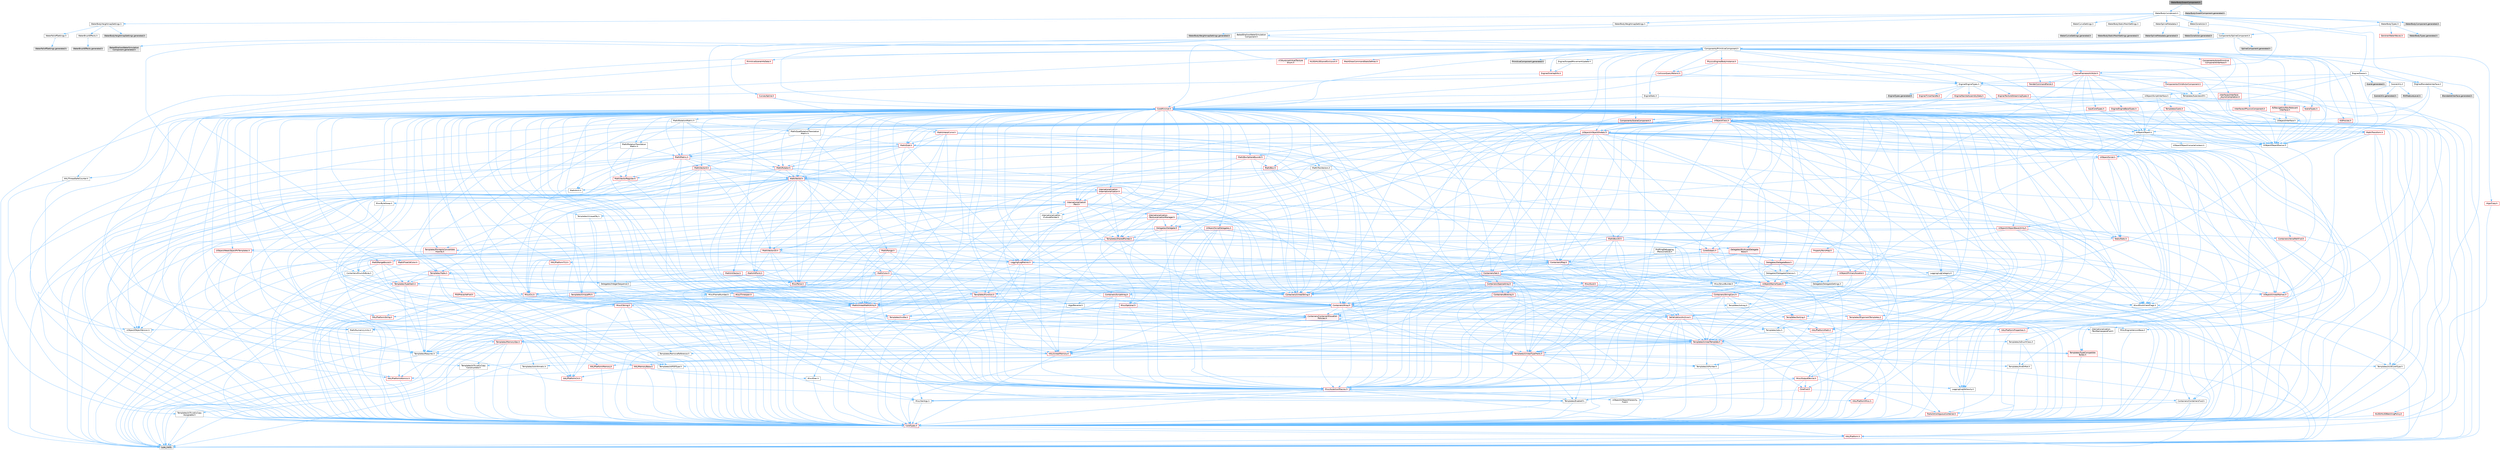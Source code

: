 digraph "WaterBodyOceanComponent.h"
{
 // INTERACTIVE_SVG=YES
 // LATEX_PDF_SIZE
  bgcolor="transparent";
  edge [fontname=Helvetica,fontsize=10,labelfontname=Helvetica,labelfontsize=10];
  node [fontname=Helvetica,fontsize=10,shape=box,height=0.2,width=0.4];
  Node1 [id="Node000001",label="WaterBodyOceanComponent.h",height=0.2,width=0.4,color="gray40", fillcolor="grey60", style="filled", fontcolor="black",tooltip=" "];
  Node1 -> Node2 [id="edge1_Node000001_Node000002",color="steelblue1",style="solid",tooltip=" "];
  Node2 [id="Node000002",label="WaterBodyComponent.h",height=0.2,width=0.4,color="grey40", fillcolor="white", style="filled",URL="$db/d59/WaterBodyComponent_8h.html",tooltip=" "];
  Node2 -> Node3 [id="edge2_Node000002_Node000003",color="steelblue1",style="solid",tooltip=" "];
  Node3 [id="Node000003",label="Engine/BlendableInterface.h",height=0.2,width=0.4,color="grey40", fillcolor="white", style="filled",URL="$d7/d63/BlendableInterface_8h.html",tooltip=" "];
  Node3 -> Node4 [id="edge3_Node000003_Node000004",color="steelblue1",style="solid",tooltip=" "];
  Node4 [id="Node000004",label="UObject/ObjectMacros.h",height=0.2,width=0.4,color="grey40", fillcolor="white", style="filled",URL="$d8/d8d/ObjectMacros_8h.html",tooltip=" "];
  Node4 -> Node5 [id="edge4_Node000004_Node000005",color="steelblue1",style="solid",tooltip=" "];
  Node5 [id="Node000005",label="Misc/EnumClassFlags.h",height=0.2,width=0.4,color="grey40", fillcolor="white", style="filled",URL="$d8/de7/EnumClassFlags_8h.html",tooltip=" "];
  Node4 -> Node6 [id="edge5_Node000004_Node000006",color="steelblue1",style="solid",tooltip=" "];
  Node6 [id="Node000006",label="UObject/Script.h",height=0.2,width=0.4,color="red", fillcolor="#FFF0F0", style="filled",URL="$de/dc6/Script_8h.html",tooltip=" "];
  Node6 -> Node7 [id="edge6_Node000006_Node000007",color="steelblue1",style="solid",tooltip=" "];
  Node7 [id="Node000007",label="Delegates/Delegate.h",height=0.2,width=0.4,color="red", fillcolor="#FFF0F0", style="filled",URL="$d4/d80/Delegate_8h.html",tooltip=" "];
  Node7 -> Node8 [id="edge7_Node000007_Node000008",color="steelblue1",style="solid",tooltip=" "];
  Node8 [id="Node000008",label="CoreTypes.h",height=0.2,width=0.4,color="red", fillcolor="#FFF0F0", style="filled",URL="$dc/dec/CoreTypes_8h.html",tooltip=" "];
  Node8 -> Node9 [id="edge8_Node000008_Node000009",color="steelblue1",style="solid",tooltip=" "];
  Node9 [id="Node000009",label="HAL/Platform.h",height=0.2,width=0.4,color="red", fillcolor="#FFF0F0", style="filled",URL="$d9/dd0/Platform_8h.html",tooltip=" "];
  Node9 -> Node12 [id="edge9_Node000009_Node000012",color="steelblue1",style="solid",tooltip=" "];
  Node12 [id="Node000012",label="type_traits",height=0.2,width=0.4,color="grey60", fillcolor="#E0E0E0", style="filled",tooltip=" "];
  Node7 -> Node22 [id="edge10_Node000007_Node000022",color="steelblue1",style="solid",tooltip=" "];
  Node22 [id="Node000022",label="Misc/AssertionMacros.h",height=0.2,width=0.4,color="red", fillcolor="#FFF0F0", style="filled",URL="$d0/dfa/AssertionMacros_8h.html",tooltip=" "];
  Node22 -> Node8 [id="edge11_Node000022_Node000008",color="steelblue1",style="solid",tooltip=" "];
  Node22 -> Node9 [id="edge12_Node000022_Node000009",color="steelblue1",style="solid",tooltip=" "];
  Node22 -> Node23 [id="edge13_Node000022_Node000023",color="steelblue1",style="solid",tooltip=" "];
  Node23 [id="Node000023",label="HAL/PlatformMisc.h",height=0.2,width=0.4,color="red", fillcolor="#FFF0F0", style="filled",URL="$d0/df5/PlatformMisc_8h.html",tooltip=" "];
  Node23 -> Node8 [id="edge14_Node000023_Node000008",color="steelblue1",style="solid",tooltip=" "];
  Node22 -> Node58 [id="edge15_Node000022_Node000058",color="steelblue1",style="solid",tooltip=" "];
  Node58 [id="Node000058",label="Templates/EnableIf.h",height=0.2,width=0.4,color="grey40", fillcolor="white", style="filled",URL="$d7/d60/EnableIf_8h.html",tooltip=" "];
  Node58 -> Node8 [id="edge16_Node000058_Node000008",color="steelblue1",style="solid",tooltip=" "];
  Node22 -> Node64 [id="edge17_Node000022_Node000064",color="steelblue1",style="solid",tooltip=" "];
  Node64 [id="Node000064",label="Misc/VarArgs.h",height=0.2,width=0.4,color="grey40", fillcolor="white", style="filled",URL="$d5/d6f/VarArgs_8h.html",tooltip=" "];
  Node64 -> Node8 [id="edge18_Node000064_Node000008",color="steelblue1",style="solid",tooltip=" "];
  Node7 -> Node72 [id="edge19_Node000007_Node000072",color="steelblue1",style="solid",tooltip=" "];
  Node72 [id="Node000072",label="UObject/NameTypes.h",height=0.2,width=0.4,color="red", fillcolor="#FFF0F0", style="filled",URL="$d6/d35/NameTypes_8h.html",tooltip=" "];
  Node72 -> Node8 [id="edge20_Node000072_Node000008",color="steelblue1",style="solid",tooltip=" "];
  Node72 -> Node22 [id="edge21_Node000072_Node000022",color="steelblue1",style="solid",tooltip=" "];
  Node72 -> Node73 [id="edge22_Node000072_Node000073",color="steelblue1",style="solid",tooltip=" "];
  Node73 [id="Node000073",label="HAL/UnrealMemory.h",height=0.2,width=0.4,color="red", fillcolor="#FFF0F0", style="filled",URL="$d9/d96/UnrealMemory_8h.html",tooltip=" "];
  Node73 -> Node8 [id="edge23_Node000073_Node000008",color="steelblue1",style="solid",tooltip=" "];
  Node73 -> Node77 [id="edge24_Node000073_Node000077",color="steelblue1",style="solid",tooltip=" "];
  Node77 [id="Node000077",label="HAL/MemoryBase.h",height=0.2,width=0.4,color="red", fillcolor="#FFF0F0", style="filled",URL="$d6/d9f/MemoryBase_8h.html",tooltip=" "];
  Node77 -> Node8 [id="edge25_Node000077_Node000008",color="steelblue1",style="solid",tooltip=" "];
  Node77 -> Node51 [id="edge26_Node000077_Node000051",color="steelblue1",style="solid",tooltip=" "];
  Node51 [id="Node000051",label="HAL/PlatformAtomics.h",height=0.2,width=0.4,color="red", fillcolor="#FFF0F0", style="filled",URL="$d3/d36/PlatformAtomics_8h.html",tooltip=" "];
  Node51 -> Node8 [id="edge27_Node000051_Node000008",color="steelblue1",style="solid",tooltip=" "];
  Node77 -> Node35 [id="edge28_Node000077_Node000035",color="steelblue1",style="solid",tooltip=" "];
  Node35 [id="Node000035",label="HAL/PlatformCrt.h",height=0.2,width=0.4,color="red", fillcolor="#FFF0F0", style="filled",URL="$d8/d75/PlatformCrt_8h.html",tooltip=" "];
  Node77 -> Node78 [id="edge29_Node000077_Node000078",color="steelblue1",style="solid",tooltip=" "];
  Node78 [id="Node000078",label="Misc/Exec.h",height=0.2,width=0.4,color="grey40", fillcolor="white", style="filled",URL="$de/ddb/Exec_8h.html",tooltip=" "];
  Node78 -> Node8 [id="edge30_Node000078_Node000008",color="steelblue1",style="solid",tooltip=" "];
  Node78 -> Node22 [id="edge31_Node000078_Node000022",color="steelblue1",style="solid",tooltip=" "];
  Node77 -> Node79 [id="edge32_Node000077_Node000079",color="steelblue1",style="solid",tooltip=" "];
  Node79 [id="Node000079",label="Misc/OutputDevice.h",height=0.2,width=0.4,color="red", fillcolor="#FFF0F0", style="filled",URL="$d7/d32/OutputDevice_8h.html",tooltip=" "];
  Node79 -> Node30 [id="edge33_Node000079_Node000030",color="steelblue1",style="solid",tooltip=" "];
  Node30 [id="Node000030",label="CoreFwd.h",height=0.2,width=0.4,color="red", fillcolor="#FFF0F0", style="filled",URL="$d1/d1e/CoreFwd_8h.html",tooltip=" "];
  Node30 -> Node8 [id="edge34_Node000030_Node000008",color="steelblue1",style="solid",tooltip=" "];
  Node30 -> Node31 [id="edge35_Node000030_Node000031",color="steelblue1",style="solid",tooltip=" "];
  Node31 [id="Node000031",label="Containers/ContainersFwd.h",height=0.2,width=0.4,color="grey40", fillcolor="white", style="filled",URL="$d4/d0a/ContainersFwd_8h.html",tooltip=" "];
  Node31 -> Node9 [id="edge36_Node000031_Node000009",color="steelblue1",style="solid",tooltip=" "];
  Node31 -> Node8 [id="edge37_Node000031_Node000008",color="steelblue1",style="solid",tooltip=" "];
  Node31 -> Node28 [id="edge38_Node000031_Node000028",color="steelblue1",style="solid",tooltip=" "];
  Node28 [id="Node000028",label="Traits/IsContiguousContainer.h",height=0.2,width=0.4,color="red", fillcolor="#FFF0F0", style="filled",URL="$d5/d3c/IsContiguousContainer_8h.html",tooltip=" "];
  Node28 -> Node8 [id="edge39_Node000028_Node000008",color="steelblue1",style="solid",tooltip=" "];
  Node30 -> Node33 [id="edge40_Node000030_Node000033",color="steelblue1",style="solid",tooltip=" "];
  Node33 [id="Node000033",label="UObject/UObjectHierarchy\lFwd.h",height=0.2,width=0.4,color="grey40", fillcolor="white", style="filled",URL="$d3/d13/UObjectHierarchyFwd_8h.html",tooltip=" "];
  Node79 -> Node8 [id="edge41_Node000079_Node000008",color="steelblue1",style="solid",tooltip=" "];
  Node79 -> Node80 [id="edge42_Node000079_Node000080",color="steelblue1",style="solid",tooltip=" "];
  Node80 [id="Node000080",label="Logging/LogVerbosity.h",height=0.2,width=0.4,color="grey40", fillcolor="white", style="filled",URL="$d2/d8f/LogVerbosity_8h.html",tooltip=" "];
  Node80 -> Node8 [id="edge43_Node000080_Node000008",color="steelblue1",style="solid",tooltip=" "];
  Node79 -> Node64 [id="edge44_Node000079_Node000064",color="steelblue1",style="solid",tooltip=" "];
  Node73 -> Node90 [id="edge45_Node000073_Node000090",color="steelblue1",style="solid",tooltip=" "];
  Node90 [id="Node000090",label="HAL/PlatformMemory.h",height=0.2,width=0.4,color="red", fillcolor="#FFF0F0", style="filled",URL="$de/d68/PlatformMemory_8h.html",tooltip=" "];
  Node90 -> Node8 [id="edge46_Node000090_Node000008",color="steelblue1",style="solid",tooltip=" "];
  Node73 -> Node93 [id="edge47_Node000073_Node000093",color="steelblue1",style="solid",tooltip=" "];
  Node93 [id="Node000093",label="Templates/IsPointer.h",height=0.2,width=0.4,color="grey40", fillcolor="white", style="filled",URL="$d7/d05/IsPointer_8h.html",tooltip=" "];
  Node93 -> Node8 [id="edge48_Node000093_Node000008",color="steelblue1",style="solid",tooltip=" "];
  Node72 -> Node94 [id="edge49_Node000072_Node000094",color="steelblue1",style="solid",tooltip=" "];
  Node94 [id="Node000094",label="Templates/UnrealTypeTraits.h",height=0.2,width=0.4,color="red", fillcolor="#FFF0F0", style="filled",URL="$d2/d2d/UnrealTypeTraits_8h.html",tooltip=" "];
  Node94 -> Node8 [id="edge50_Node000094_Node000008",color="steelblue1",style="solid",tooltip=" "];
  Node94 -> Node93 [id="edge51_Node000094_Node000093",color="steelblue1",style="solid",tooltip=" "];
  Node94 -> Node22 [id="edge52_Node000094_Node000022",color="steelblue1",style="solid",tooltip=" "];
  Node94 -> Node86 [id="edge53_Node000094_Node000086",color="steelblue1",style="solid",tooltip=" "];
  Node86 [id="Node000086",label="Templates/AndOrNot.h",height=0.2,width=0.4,color="grey40", fillcolor="white", style="filled",URL="$db/d0a/AndOrNot_8h.html",tooltip=" "];
  Node86 -> Node8 [id="edge54_Node000086_Node000008",color="steelblue1",style="solid",tooltip=" "];
  Node94 -> Node58 [id="edge55_Node000094_Node000058",color="steelblue1",style="solid",tooltip=" "];
  Node94 -> Node95 [id="edge56_Node000094_Node000095",color="steelblue1",style="solid",tooltip=" "];
  Node95 [id="Node000095",label="Templates/IsArithmetic.h",height=0.2,width=0.4,color="grey40", fillcolor="white", style="filled",URL="$d2/d5d/IsArithmetic_8h.html",tooltip=" "];
  Node95 -> Node8 [id="edge57_Node000095_Node000008",color="steelblue1",style="solid",tooltip=" "];
  Node94 -> Node97 [id="edge58_Node000094_Node000097",color="steelblue1",style="solid",tooltip=" "];
  Node97 [id="Node000097",label="Templates/IsPODType.h",height=0.2,width=0.4,color="grey40", fillcolor="white", style="filled",URL="$d7/db1/IsPODType_8h.html",tooltip=" "];
  Node97 -> Node8 [id="edge59_Node000097_Node000008",color="steelblue1",style="solid",tooltip=" "];
  Node94 -> Node98 [id="edge60_Node000094_Node000098",color="steelblue1",style="solid",tooltip=" "];
  Node98 [id="Node000098",label="Templates/IsUECoreType.h",height=0.2,width=0.4,color="grey40", fillcolor="white", style="filled",URL="$d1/db8/IsUECoreType_8h.html",tooltip=" "];
  Node98 -> Node8 [id="edge61_Node000098_Node000008",color="steelblue1",style="solid",tooltip=" "];
  Node98 -> Node12 [id="edge62_Node000098_Node000012",color="steelblue1",style="solid",tooltip=" "];
  Node94 -> Node87 [id="edge63_Node000094_Node000087",color="steelblue1",style="solid",tooltip=" "];
  Node87 [id="Node000087",label="Templates/IsTriviallyCopy\lConstructible.h",height=0.2,width=0.4,color="grey40", fillcolor="white", style="filled",URL="$d3/d78/IsTriviallyCopyConstructible_8h.html",tooltip=" "];
  Node87 -> Node8 [id="edge64_Node000087_Node000008",color="steelblue1",style="solid",tooltip=" "];
  Node87 -> Node12 [id="edge65_Node000087_Node000012",color="steelblue1",style="solid",tooltip=" "];
  Node72 -> Node99 [id="edge66_Node000072_Node000099",color="steelblue1",style="solid",tooltip=" "];
  Node99 [id="Node000099",label="Templates/UnrealTemplate.h",height=0.2,width=0.4,color="red", fillcolor="#FFF0F0", style="filled",URL="$d4/d24/UnrealTemplate_8h.html",tooltip=" "];
  Node99 -> Node8 [id="edge67_Node000099_Node000008",color="steelblue1",style="solid",tooltip=" "];
  Node99 -> Node93 [id="edge68_Node000099_Node000093",color="steelblue1",style="solid",tooltip=" "];
  Node99 -> Node73 [id="edge69_Node000099_Node000073",color="steelblue1",style="solid",tooltip=" "];
  Node99 -> Node94 [id="edge70_Node000099_Node000094",color="steelblue1",style="solid",tooltip=" "];
  Node99 -> Node102 [id="edge71_Node000099_Node000102",color="steelblue1",style="solid",tooltip=" "];
  Node102 [id="Node000102",label="Templates/RemoveReference.h",height=0.2,width=0.4,color="grey40", fillcolor="white", style="filled",URL="$da/dbe/RemoveReference_8h.html",tooltip=" "];
  Node102 -> Node8 [id="edge72_Node000102_Node000008",color="steelblue1",style="solid",tooltip=" "];
  Node99 -> Node66 [id="edge73_Node000099_Node000066",color="steelblue1",style="solid",tooltip=" "];
  Node66 [id="Node000066",label="Templates/Requires.h",height=0.2,width=0.4,color="grey40", fillcolor="white", style="filled",URL="$dc/d96/Requires_8h.html",tooltip=" "];
  Node66 -> Node58 [id="edge74_Node000066_Node000058",color="steelblue1",style="solid",tooltip=" "];
  Node66 -> Node12 [id="edge75_Node000066_Node000012",color="steelblue1",style="solid",tooltip=" "];
  Node99 -> Node103 [id="edge76_Node000099_Node000103",color="steelblue1",style="solid",tooltip=" "];
  Node103 [id="Node000103",label="Templates/TypeCompatible\lBytes.h",height=0.2,width=0.4,color="red", fillcolor="#FFF0F0", style="filled",URL="$df/d0a/TypeCompatibleBytes_8h.html",tooltip=" "];
  Node103 -> Node8 [id="edge77_Node000103_Node000008",color="steelblue1",style="solid",tooltip=" "];
  Node103 -> Node12 [id="edge78_Node000103_Node000012",color="steelblue1",style="solid",tooltip=" "];
  Node99 -> Node28 [id="edge79_Node000099_Node000028",color="steelblue1",style="solid",tooltip=" "];
  Node99 -> Node12 [id="edge80_Node000099_Node000012",color="steelblue1",style="solid",tooltip=" "];
  Node72 -> Node105 [id="edge81_Node000072_Node000105",color="steelblue1",style="solid",tooltip=" "];
  Node105 [id="Node000105",label="Containers/UnrealString.h",height=0.2,width=0.4,color="red", fillcolor="#FFF0F0", style="filled",URL="$d5/dba/UnrealString_8h.html",tooltip=" "];
  Node72 -> Node112 [id="edge82_Node000072_Node000112",color="steelblue1",style="solid",tooltip=" "];
  Node112 [id="Node000112",label="Containers/StringConv.h",height=0.2,width=0.4,color="red", fillcolor="#FFF0F0", style="filled",URL="$d3/ddf/StringConv_8h.html",tooltip=" "];
  Node112 -> Node8 [id="edge83_Node000112_Node000008",color="steelblue1",style="solid",tooltip=" "];
  Node112 -> Node22 [id="edge84_Node000112_Node000022",color="steelblue1",style="solid",tooltip=" "];
  Node112 -> Node113 [id="edge85_Node000112_Node000113",color="steelblue1",style="solid",tooltip=" "];
  Node113 [id="Node000113",label="Containers/ContainerAllocation\lPolicies.h",height=0.2,width=0.4,color="red", fillcolor="#FFF0F0", style="filled",URL="$d7/dff/ContainerAllocationPolicies_8h.html",tooltip=" "];
  Node113 -> Node8 [id="edge86_Node000113_Node000008",color="steelblue1",style="solid",tooltip=" "];
  Node113 -> Node113 [id="edge87_Node000113_Node000113",color="steelblue1",style="solid",tooltip=" "];
  Node113 -> Node115 [id="edge88_Node000113_Node000115",color="steelblue1",style="solid",tooltip=" "];
  Node115 [id="Node000115",label="HAL/PlatformMath.h",height=0.2,width=0.4,color="red", fillcolor="#FFF0F0", style="filled",URL="$dc/d53/PlatformMath_8h.html",tooltip=" "];
  Node115 -> Node8 [id="edge89_Node000115_Node000008",color="steelblue1",style="solid",tooltip=" "];
  Node113 -> Node73 [id="edge90_Node000113_Node000073",color="steelblue1",style="solid",tooltip=" "];
  Node113 -> Node45 [id="edge91_Node000113_Node000045",color="steelblue1",style="solid",tooltip=" "];
  Node45 [id="Node000045",label="Math/NumericLimits.h",height=0.2,width=0.4,color="grey40", fillcolor="white", style="filled",URL="$df/d1b/NumericLimits_8h.html",tooltip=" "];
  Node45 -> Node8 [id="edge92_Node000045_Node000008",color="steelblue1",style="solid",tooltip=" "];
  Node113 -> Node22 [id="edge93_Node000113_Node000022",color="steelblue1",style="solid",tooltip=" "];
  Node113 -> Node124 [id="edge94_Node000113_Node000124",color="steelblue1",style="solid",tooltip=" "];
  Node124 [id="Node000124",label="Templates/MemoryOps.h",height=0.2,width=0.4,color="red", fillcolor="#FFF0F0", style="filled",URL="$db/dea/MemoryOps_8h.html",tooltip=" "];
  Node124 -> Node8 [id="edge95_Node000124_Node000008",color="steelblue1",style="solid",tooltip=" "];
  Node124 -> Node73 [id="edge96_Node000124_Node000073",color="steelblue1",style="solid",tooltip=" "];
  Node124 -> Node88 [id="edge97_Node000124_Node000088",color="steelblue1",style="solid",tooltip=" "];
  Node88 [id="Node000088",label="Templates/IsTriviallyCopy\lAssignable.h",height=0.2,width=0.4,color="grey40", fillcolor="white", style="filled",URL="$d2/df2/IsTriviallyCopyAssignable_8h.html",tooltip=" "];
  Node88 -> Node8 [id="edge98_Node000088_Node000008",color="steelblue1",style="solid",tooltip=" "];
  Node88 -> Node12 [id="edge99_Node000088_Node000012",color="steelblue1",style="solid",tooltip=" "];
  Node124 -> Node87 [id="edge100_Node000124_Node000087",color="steelblue1",style="solid",tooltip=" "];
  Node124 -> Node66 [id="edge101_Node000124_Node000066",color="steelblue1",style="solid",tooltip=" "];
  Node124 -> Node94 [id="edge102_Node000124_Node000094",color="steelblue1",style="solid",tooltip=" "];
  Node124 -> Node12 [id="edge103_Node000124_Node000012",color="steelblue1",style="solid",tooltip=" "];
  Node113 -> Node103 [id="edge104_Node000113_Node000103",color="steelblue1",style="solid",tooltip=" "];
  Node113 -> Node12 [id="edge105_Node000113_Node000012",color="steelblue1",style="solid",tooltip=" "];
  Node112 -> Node125 [id="edge106_Node000112_Node000125",color="steelblue1",style="solid",tooltip=" "];
  Node125 [id="Node000125",label="Containers/Array.h",height=0.2,width=0.4,color="red", fillcolor="#FFF0F0", style="filled",URL="$df/dd0/Array_8h.html",tooltip=" "];
  Node125 -> Node8 [id="edge107_Node000125_Node000008",color="steelblue1",style="solid",tooltip=" "];
  Node125 -> Node22 [id="edge108_Node000125_Node000022",color="steelblue1",style="solid",tooltip=" "];
  Node125 -> Node73 [id="edge109_Node000125_Node000073",color="steelblue1",style="solid",tooltip=" "];
  Node125 -> Node94 [id="edge110_Node000125_Node000094",color="steelblue1",style="solid",tooltip=" "];
  Node125 -> Node99 [id="edge111_Node000125_Node000099",color="steelblue1",style="solid",tooltip=" "];
  Node125 -> Node113 [id="edge112_Node000125_Node000113",color="steelblue1",style="solid",tooltip=" "];
  Node125 -> Node132 [id="edge113_Node000125_Node000132",color="steelblue1",style="solid",tooltip=" "];
  Node132 [id="Node000132",label="Serialization/Archive.h",height=0.2,width=0.4,color="red", fillcolor="#FFF0F0", style="filled",URL="$d7/d3b/Archive_8h.html",tooltip=" "];
  Node132 -> Node30 [id="edge114_Node000132_Node000030",color="steelblue1",style="solid",tooltip=" "];
  Node132 -> Node8 [id="edge115_Node000132_Node000008",color="steelblue1",style="solid",tooltip=" "];
  Node132 -> Node133 [id="edge116_Node000132_Node000133",color="steelblue1",style="solid",tooltip=" "];
  Node133 [id="Node000133",label="HAL/PlatformProperties.h",height=0.2,width=0.4,color="red", fillcolor="#FFF0F0", style="filled",URL="$d9/db0/PlatformProperties_8h.html",tooltip=" "];
  Node133 -> Node8 [id="edge117_Node000133_Node000008",color="steelblue1",style="solid",tooltip=" "];
  Node132 -> Node136 [id="edge118_Node000132_Node000136",color="steelblue1",style="solid",tooltip=" "];
  Node136 [id="Node000136",label="Internationalization\l/TextNamespaceFwd.h",height=0.2,width=0.4,color="grey40", fillcolor="white", style="filled",URL="$d8/d97/TextNamespaceFwd_8h.html",tooltip=" "];
  Node136 -> Node8 [id="edge119_Node000136_Node000008",color="steelblue1",style="solid",tooltip=" "];
  Node132 -> Node22 [id="edge120_Node000132_Node000022",color="steelblue1",style="solid",tooltip=" "];
  Node132 -> Node137 [id="edge121_Node000132_Node000137",color="steelblue1",style="solid",tooltip=" "];
  Node137 [id="Node000137",label="Misc/EngineVersionBase.h",height=0.2,width=0.4,color="grey40", fillcolor="white", style="filled",URL="$d5/d2b/EngineVersionBase_8h.html",tooltip=" "];
  Node137 -> Node8 [id="edge122_Node000137_Node000008",color="steelblue1",style="solid",tooltip=" "];
  Node132 -> Node64 [id="edge123_Node000132_Node000064",color="steelblue1",style="solid",tooltip=" "];
  Node132 -> Node58 [id="edge124_Node000132_Node000058",color="steelblue1",style="solid",tooltip=" "];
  Node132 -> Node140 [id="edge125_Node000132_Node000140",color="steelblue1",style="solid",tooltip=" "];
  Node140 [id="Node000140",label="Templates/IsEnumClass.h",height=0.2,width=0.4,color="grey40", fillcolor="white", style="filled",URL="$d7/d15/IsEnumClass_8h.html",tooltip=" "];
  Node140 -> Node8 [id="edge126_Node000140_Node000008",color="steelblue1",style="solid",tooltip=" "];
  Node140 -> Node86 [id="edge127_Node000140_Node000086",color="steelblue1",style="solid",tooltip=" "];
  Node132 -> Node99 [id="edge128_Node000132_Node000099",color="steelblue1",style="solid",tooltip=" "];
  Node132 -> Node141 [id="edge129_Node000132_Node000141",color="steelblue1",style="solid",tooltip=" "];
  Node141 [id="Node000141",label="UObject/ObjectVersion.h",height=0.2,width=0.4,color="grey40", fillcolor="white", style="filled",URL="$da/d63/ObjectVersion_8h.html",tooltip=" "];
  Node141 -> Node8 [id="edge130_Node000141_Node000008",color="steelblue1",style="solid",tooltip=" "];
  Node125 -> Node158 [id="edge131_Node000125_Node000158",color="steelblue1",style="solid",tooltip=" "];
  Node158 [id="Node000158",label="Templates/Invoke.h",height=0.2,width=0.4,color="red", fillcolor="#FFF0F0", style="filled",URL="$d7/deb/Invoke_8h.html",tooltip=" "];
  Node158 -> Node8 [id="edge132_Node000158_Node000008",color="steelblue1",style="solid",tooltip=" "];
  Node158 -> Node99 [id="edge133_Node000158_Node000099",color="steelblue1",style="solid",tooltip=" "];
  Node158 -> Node12 [id="edge134_Node000158_Node000012",color="steelblue1",style="solid",tooltip=" "];
  Node125 -> Node163 [id="edge135_Node000125_Node000163",color="steelblue1",style="solid",tooltip=" "];
  Node163 [id="Node000163",label="Templates/Less.h",height=0.2,width=0.4,color="grey40", fillcolor="white", style="filled",URL="$de/dc8/Less_8h.html",tooltip=" "];
  Node163 -> Node8 [id="edge136_Node000163_Node000008",color="steelblue1",style="solid",tooltip=" "];
  Node163 -> Node99 [id="edge137_Node000163_Node000099",color="steelblue1",style="solid",tooltip=" "];
  Node125 -> Node66 [id="edge138_Node000125_Node000066",color="steelblue1",style="solid",tooltip=" "];
  Node125 -> Node171 [id="edge139_Node000125_Node000171",color="steelblue1",style="solid",tooltip=" "];
  Node171 [id="Node000171",label="Templates/Sorting.h",height=0.2,width=0.4,color="red", fillcolor="#FFF0F0", style="filled",URL="$d3/d9e/Sorting_8h.html",tooltip=" "];
  Node171 -> Node8 [id="edge140_Node000171_Node000008",color="steelblue1",style="solid",tooltip=" "];
  Node171 -> Node115 [id="edge141_Node000171_Node000115",color="steelblue1",style="solid",tooltip=" "];
  Node171 -> Node163 [id="edge142_Node000171_Node000163",color="steelblue1",style="solid",tooltip=" "];
  Node125 -> Node175 [id="edge143_Node000125_Node000175",color="steelblue1",style="solid",tooltip=" "];
  Node175 [id="Node000175",label="Templates/AlignmentTemplates.h",height=0.2,width=0.4,color="red", fillcolor="#FFF0F0", style="filled",URL="$dd/d32/AlignmentTemplates_8h.html",tooltip=" "];
  Node175 -> Node8 [id="edge144_Node000175_Node000008",color="steelblue1",style="solid",tooltip=" "];
  Node175 -> Node93 [id="edge145_Node000175_Node000093",color="steelblue1",style="solid",tooltip=" "];
  Node125 -> Node12 [id="edge146_Node000125_Node000012",color="steelblue1",style="solid",tooltip=" "];
  Node112 -> Node149 [id="edge147_Node000112_Node000149",color="steelblue1",style="solid",tooltip=" "];
  Node149 [id="Node000149",label="Misc/CString.h",height=0.2,width=0.4,color="red", fillcolor="#FFF0F0", style="filled",URL="$d2/d49/CString_8h.html",tooltip=" "];
  Node149 -> Node8 [id="edge148_Node000149_Node000008",color="steelblue1",style="solid",tooltip=" "];
  Node149 -> Node35 [id="edge149_Node000149_Node000035",color="steelblue1",style="solid",tooltip=" "];
  Node149 -> Node75 [id="edge150_Node000149_Node000075",color="steelblue1",style="solid",tooltip=" "];
  Node75 [id="Node000075",label="HAL/PlatformString.h",height=0.2,width=0.4,color="red", fillcolor="#FFF0F0", style="filled",URL="$db/db5/PlatformString_8h.html",tooltip=" "];
  Node75 -> Node8 [id="edge151_Node000075_Node000008",color="steelblue1",style="solid",tooltip=" "];
  Node149 -> Node22 [id="edge152_Node000149_Node000022",color="steelblue1",style="solid",tooltip=" "];
  Node149 -> Node64 [id="edge153_Node000149_Node000064",color="steelblue1",style="solid",tooltip=" "];
  Node112 -> Node176 [id="edge154_Node000112_Node000176",color="steelblue1",style="solid",tooltip=" "];
  Node176 [id="Node000176",label="Templates/IsArray.h",height=0.2,width=0.4,color="grey40", fillcolor="white", style="filled",URL="$d8/d8d/IsArray_8h.html",tooltip=" "];
  Node176 -> Node8 [id="edge155_Node000176_Node000008",color="steelblue1",style="solid",tooltip=" "];
  Node112 -> Node99 [id="edge156_Node000112_Node000099",color="steelblue1",style="solid",tooltip=" "];
  Node112 -> Node94 [id="edge157_Node000112_Node000094",color="steelblue1",style="solid",tooltip=" "];
  Node112 -> Node28 [id="edge158_Node000112_Node000028",color="steelblue1",style="solid",tooltip=" "];
  Node112 -> Node12 [id="edge159_Node000112_Node000012",color="steelblue1",style="solid",tooltip=" "];
  Node72 -> Node177 [id="edge160_Node000072_Node000177",color="steelblue1",style="solid",tooltip=" "];
  Node177 [id="Node000177",label="UObject/UnrealNames.h",height=0.2,width=0.4,color="red", fillcolor="#FFF0F0", style="filled",URL="$d8/db1/UnrealNames_8h.html",tooltip=" "];
  Node177 -> Node8 [id="edge161_Node000177_Node000008",color="steelblue1",style="solid",tooltip=" "];
  Node7 -> Node185 [id="edge162_Node000007_Node000185",color="steelblue1",style="solid",tooltip=" "];
  Node185 [id="Node000185",label="Templates/SharedPointer.h",height=0.2,width=0.4,color="red", fillcolor="#FFF0F0", style="filled",URL="$d2/d17/SharedPointer_8h.html",tooltip=" "];
  Node185 -> Node8 [id="edge163_Node000185_Node000008",color="steelblue1",style="solid",tooltip=" "];
  Node185 -> Node186 [id="edge164_Node000185_Node000186",color="steelblue1",style="solid",tooltip=" "];
  Node186 [id="Node000186",label="Templates/PointerIsConvertible\lFromTo.h",height=0.2,width=0.4,color="red", fillcolor="#FFF0F0", style="filled",URL="$d6/d65/PointerIsConvertibleFromTo_8h.html",tooltip=" "];
  Node186 -> Node8 [id="edge165_Node000186_Node000008",color="steelblue1",style="solid",tooltip=" "];
  Node186 -> Node12 [id="edge166_Node000186_Node000012",color="steelblue1",style="solid",tooltip=" "];
  Node185 -> Node22 [id="edge167_Node000185_Node000022",color="steelblue1",style="solid",tooltip=" "];
  Node185 -> Node73 [id="edge168_Node000185_Node000073",color="steelblue1",style="solid",tooltip=" "];
  Node185 -> Node125 [id="edge169_Node000185_Node000125",color="steelblue1",style="solid",tooltip=" "];
  Node185 -> Node187 [id="edge170_Node000185_Node000187",color="steelblue1",style="solid",tooltip=" "];
  Node187 [id="Node000187",label="Containers/Map.h",height=0.2,width=0.4,color="red", fillcolor="#FFF0F0", style="filled",URL="$df/d79/Map_8h.html",tooltip=" "];
  Node187 -> Node8 [id="edge171_Node000187_Node000008",color="steelblue1",style="solid",tooltip=" "];
  Node187 -> Node188 [id="edge172_Node000187_Node000188",color="steelblue1",style="solid",tooltip=" "];
  Node188 [id="Node000188",label="Algo/Reverse.h",height=0.2,width=0.4,color="grey40", fillcolor="white", style="filled",URL="$d5/d93/Reverse_8h.html",tooltip=" "];
  Node188 -> Node8 [id="edge173_Node000188_Node000008",color="steelblue1",style="solid",tooltip=" "];
  Node188 -> Node99 [id="edge174_Node000188_Node000099",color="steelblue1",style="solid",tooltip=" "];
  Node187 -> Node189 [id="edge175_Node000187_Node000189",color="steelblue1",style="solid",tooltip=" "];
  Node189 [id="Node000189",label="Containers/Set.h",height=0.2,width=0.4,color="red", fillcolor="#FFF0F0", style="filled",URL="$d4/d45/Set_8h.html",tooltip=" "];
  Node189 -> Node113 [id="edge176_Node000189_Node000113",color="steelblue1",style="solid",tooltip=" "];
  Node189 -> Node191 [id="edge177_Node000189_Node000191",color="steelblue1",style="solid",tooltip=" "];
  Node191 [id="Node000191",label="Containers/SparseArray.h",height=0.2,width=0.4,color="red", fillcolor="#FFF0F0", style="filled",URL="$d5/dbf/SparseArray_8h.html",tooltip=" "];
  Node191 -> Node8 [id="edge178_Node000191_Node000008",color="steelblue1",style="solid",tooltip=" "];
  Node191 -> Node22 [id="edge179_Node000191_Node000022",color="steelblue1",style="solid",tooltip=" "];
  Node191 -> Node73 [id="edge180_Node000191_Node000073",color="steelblue1",style="solid",tooltip=" "];
  Node191 -> Node94 [id="edge181_Node000191_Node000094",color="steelblue1",style="solid",tooltip=" "];
  Node191 -> Node99 [id="edge182_Node000191_Node000099",color="steelblue1",style="solid",tooltip=" "];
  Node191 -> Node113 [id="edge183_Node000191_Node000113",color="steelblue1",style="solid",tooltip=" "];
  Node191 -> Node163 [id="edge184_Node000191_Node000163",color="steelblue1",style="solid",tooltip=" "];
  Node191 -> Node125 [id="edge185_Node000191_Node000125",color="steelblue1",style="solid",tooltip=" "];
  Node191 -> Node174 [id="edge186_Node000191_Node000174",color="steelblue1",style="solid",tooltip=" "];
  Node174 [id="Node000174",label="Math/UnrealMathUtility.h",height=0.2,width=0.4,color="red", fillcolor="#FFF0F0", style="filled",URL="$db/db8/UnrealMathUtility_8h.html",tooltip=" "];
  Node174 -> Node8 [id="edge187_Node000174_Node000008",color="steelblue1",style="solid",tooltip=" "];
  Node174 -> Node22 [id="edge188_Node000174_Node000022",color="steelblue1",style="solid",tooltip=" "];
  Node174 -> Node115 [id="edge189_Node000174_Node000115",color="steelblue1",style="solid",tooltip=" "];
  Node174 -> Node66 [id="edge190_Node000174_Node000066",color="steelblue1",style="solid",tooltip=" "];
  Node191 -> Node192 [id="edge191_Node000191_Node000192",color="steelblue1",style="solid",tooltip=" "];
  Node192 [id="Node000192",label="Containers/ScriptArray.h",height=0.2,width=0.4,color="red", fillcolor="#FFF0F0", style="filled",URL="$dc/daf/ScriptArray_8h.html",tooltip=" "];
  Node192 -> Node8 [id="edge192_Node000192_Node000008",color="steelblue1",style="solid",tooltip=" "];
  Node192 -> Node22 [id="edge193_Node000192_Node000022",color="steelblue1",style="solid",tooltip=" "];
  Node192 -> Node73 [id="edge194_Node000192_Node000073",color="steelblue1",style="solid",tooltip=" "];
  Node192 -> Node113 [id="edge195_Node000192_Node000113",color="steelblue1",style="solid",tooltip=" "];
  Node192 -> Node125 [id="edge196_Node000192_Node000125",color="steelblue1",style="solid",tooltip=" "];
  Node191 -> Node193 [id="edge197_Node000191_Node000193",color="steelblue1",style="solid",tooltip=" "];
  Node193 [id="Node000193",label="Containers/BitArray.h",height=0.2,width=0.4,color="red", fillcolor="#FFF0F0", style="filled",URL="$d1/de4/BitArray_8h.html",tooltip=" "];
  Node193 -> Node113 [id="edge198_Node000193_Node000113",color="steelblue1",style="solid",tooltip=" "];
  Node193 -> Node8 [id="edge199_Node000193_Node000008",color="steelblue1",style="solid",tooltip=" "];
  Node193 -> Node51 [id="edge200_Node000193_Node000051",color="steelblue1",style="solid",tooltip=" "];
  Node193 -> Node73 [id="edge201_Node000193_Node000073",color="steelblue1",style="solid",tooltip=" "];
  Node193 -> Node174 [id="edge202_Node000193_Node000174",color="steelblue1",style="solid",tooltip=" "];
  Node193 -> Node22 [id="edge203_Node000193_Node000022",color="steelblue1",style="solid",tooltip=" "];
  Node193 -> Node5 [id="edge204_Node000193_Node000005",color="steelblue1",style="solid",tooltip=" "];
  Node193 -> Node132 [id="edge205_Node000193_Node000132",color="steelblue1",style="solid",tooltip=" "];
  Node193 -> Node58 [id="edge206_Node000193_Node000058",color="steelblue1",style="solid",tooltip=" "];
  Node193 -> Node158 [id="edge207_Node000193_Node000158",color="steelblue1",style="solid",tooltip=" "];
  Node193 -> Node99 [id="edge208_Node000193_Node000099",color="steelblue1",style="solid",tooltip=" "];
  Node193 -> Node94 [id="edge209_Node000193_Node000094",color="steelblue1",style="solid",tooltip=" "];
  Node191 -> Node105 [id="edge210_Node000191_Node000105",color="steelblue1",style="solid",tooltip=" "];
  Node189 -> Node31 [id="edge211_Node000189_Node000031",color="steelblue1",style="solid",tooltip=" "];
  Node189 -> Node174 [id="edge212_Node000189_Node000174",color="steelblue1",style="solid",tooltip=" "];
  Node189 -> Node22 [id="edge213_Node000189_Node000022",color="steelblue1",style="solid",tooltip=" "];
  Node189 -> Node209 [id="edge214_Node000189_Node000209",color="steelblue1",style="solid",tooltip=" "];
  Node209 [id="Node000209",label="Misc/StructBuilder.h",height=0.2,width=0.4,color="grey40", fillcolor="white", style="filled",URL="$d9/db3/StructBuilder_8h.html",tooltip=" "];
  Node209 -> Node8 [id="edge215_Node000209_Node000008",color="steelblue1",style="solid",tooltip=" "];
  Node209 -> Node174 [id="edge216_Node000209_Node000174",color="steelblue1",style="solid",tooltip=" "];
  Node209 -> Node175 [id="edge217_Node000209_Node000175",color="steelblue1",style="solid",tooltip=" "];
  Node189 -> Node210 [id="edge218_Node000189_Node000210",color="steelblue1",style="solid",tooltip=" "];
  Node210 [id="Node000210",label="Templates/Function.h",height=0.2,width=0.4,color="red", fillcolor="#FFF0F0", style="filled",URL="$df/df5/Function_8h.html",tooltip=" "];
  Node210 -> Node8 [id="edge219_Node000210_Node000008",color="steelblue1",style="solid",tooltip=" "];
  Node210 -> Node22 [id="edge220_Node000210_Node000022",color="steelblue1",style="solid",tooltip=" "];
  Node210 -> Node73 [id="edge221_Node000210_Node000073",color="steelblue1",style="solid",tooltip=" "];
  Node210 -> Node94 [id="edge222_Node000210_Node000094",color="steelblue1",style="solid",tooltip=" "];
  Node210 -> Node158 [id="edge223_Node000210_Node000158",color="steelblue1",style="solid",tooltip=" "];
  Node210 -> Node99 [id="edge224_Node000210_Node000099",color="steelblue1",style="solid",tooltip=" "];
  Node210 -> Node66 [id="edge225_Node000210_Node000066",color="steelblue1",style="solid",tooltip=" "];
  Node210 -> Node174 [id="edge226_Node000210_Node000174",color="steelblue1",style="solid",tooltip=" "];
  Node210 -> Node12 [id="edge227_Node000210_Node000012",color="steelblue1",style="solid",tooltip=" "];
  Node189 -> Node171 [id="edge228_Node000189_Node000171",color="steelblue1",style="solid",tooltip=" "];
  Node189 -> Node147 [id="edge229_Node000189_Node000147",color="steelblue1",style="solid",tooltip=" "];
  Node147 [id="Node000147",label="Templates/TypeHash.h",height=0.2,width=0.4,color="red", fillcolor="#FFF0F0", style="filled",URL="$d1/d62/TypeHash_8h.html",tooltip=" "];
  Node147 -> Node8 [id="edge230_Node000147_Node000008",color="steelblue1",style="solid",tooltip=" "];
  Node147 -> Node66 [id="edge231_Node000147_Node000066",color="steelblue1",style="solid",tooltip=" "];
  Node147 -> Node148 [id="edge232_Node000147_Node000148",color="steelblue1",style="solid",tooltip=" "];
  Node148 [id="Node000148",label="Misc/Crc.h",height=0.2,width=0.4,color="red", fillcolor="#FFF0F0", style="filled",URL="$d4/dd2/Crc_8h.html",tooltip=" "];
  Node148 -> Node8 [id="edge233_Node000148_Node000008",color="steelblue1",style="solid",tooltip=" "];
  Node148 -> Node75 [id="edge234_Node000148_Node000075",color="steelblue1",style="solid",tooltip=" "];
  Node148 -> Node22 [id="edge235_Node000148_Node000022",color="steelblue1",style="solid",tooltip=" "];
  Node148 -> Node149 [id="edge236_Node000148_Node000149",color="steelblue1",style="solid",tooltip=" "];
  Node148 -> Node94 [id="edge237_Node000148_Node000094",color="steelblue1",style="solid",tooltip=" "];
  Node147 -> Node12 [id="edge238_Node000147_Node000012",color="steelblue1",style="solid",tooltip=" "];
  Node189 -> Node99 [id="edge239_Node000189_Node000099",color="steelblue1",style="solid",tooltip=" "];
  Node189 -> Node12 [id="edge240_Node000189_Node000012",color="steelblue1",style="solid",tooltip=" "];
  Node187 -> Node105 [id="edge241_Node000187_Node000105",color="steelblue1",style="solid",tooltip=" "];
  Node187 -> Node22 [id="edge242_Node000187_Node000022",color="steelblue1",style="solid",tooltip=" "];
  Node187 -> Node209 [id="edge243_Node000187_Node000209",color="steelblue1",style="solid",tooltip=" "];
  Node187 -> Node210 [id="edge244_Node000187_Node000210",color="steelblue1",style="solid",tooltip=" "];
  Node187 -> Node171 [id="edge245_Node000187_Node000171",color="steelblue1",style="solid",tooltip=" "];
  Node187 -> Node213 [id="edge246_Node000187_Node000213",color="steelblue1",style="solid",tooltip=" "];
  Node213 [id="Node000213",label="Templates/Tuple.h",height=0.2,width=0.4,color="red", fillcolor="#FFF0F0", style="filled",URL="$d2/d4f/Tuple_8h.html",tooltip=" "];
  Node213 -> Node8 [id="edge247_Node000213_Node000008",color="steelblue1",style="solid",tooltip=" "];
  Node213 -> Node99 [id="edge248_Node000213_Node000099",color="steelblue1",style="solid",tooltip=" "];
  Node213 -> Node214 [id="edge249_Node000213_Node000214",color="steelblue1",style="solid",tooltip=" "];
  Node214 [id="Node000214",label="Delegates/IntegerSequence.h",height=0.2,width=0.4,color="grey40", fillcolor="white", style="filled",URL="$d2/dcc/IntegerSequence_8h.html",tooltip=" "];
  Node214 -> Node8 [id="edge250_Node000214_Node000008",color="steelblue1",style="solid",tooltip=" "];
  Node213 -> Node158 [id="edge251_Node000213_Node000158",color="steelblue1",style="solid",tooltip=" "];
  Node213 -> Node66 [id="edge252_Node000213_Node000066",color="steelblue1",style="solid",tooltip=" "];
  Node213 -> Node147 [id="edge253_Node000213_Node000147",color="steelblue1",style="solid",tooltip=" "];
  Node213 -> Node12 [id="edge254_Node000213_Node000012",color="steelblue1",style="solid",tooltip=" "];
  Node187 -> Node99 [id="edge255_Node000187_Node000099",color="steelblue1",style="solid",tooltip=" "];
  Node187 -> Node94 [id="edge256_Node000187_Node000094",color="steelblue1",style="solid",tooltip=" "];
  Node187 -> Node12 [id="edge257_Node000187_Node000012",color="steelblue1",style="solid",tooltip=" "];
  Node185 -> Node216 [id="edge258_Node000185_Node000216",color="steelblue1",style="solid",tooltip=" "];
  Node216 [id="Node000216",label="CoreGlobals.h",height=0.2,width=0.4,color="red", fillcolor="#FFF0F0", style="filled",URL="$d5/d8c/CoreGlobals_8h.html",tooltip=" "];
  Node216 -> Node105 [id="edge259_Node000216_Node000105",color="steelblue1",style="solid",tooltip=" "];
  Node216 -> Node8 [id="edge260_Node000216_Node000008",color="steelblue1",style="solid",tooltip=" "];
  Node216 -> Node217 [id="edge261_Node000216_Node000217",color="steelblue1",style="solid",tooltip=" "];
  Node217 [id="Node000217",label="HAL/PlatformTLS.h",height=0.2,width=0.4,color="red", fillcolor="#FFF0F0", style="filled",URL="$d0/def/PlatformTLS_8h.html",tooltip=" "];
  Node217 -> Node8 [id="edge262_Node000217_Node000008",color="steelblue1",style="solid",tooltip=" "];
  Node216 -> Node220 [id="edge263_Node000216_Node000220",color="steelblue1",style="solid",tooltip=" "];
  Node220 [id="Node000220",label="Logging/LogMacros.h",height=0.2,width=0.4,color="red", fillcolor="#FFF0F0", style="filled",URL="$d0/d16/LogMacros_8h.html",tooltip=" "];
  Node220 -> Node105 [id="edge264_Node000220_Node000105",color="steelblue1",style="solid",tooltip=" "];
  Node220 -> Node8 [id="edge265_Node000220_Node000008",color="steelblue1",style="solid",tooltip=" "];
  Node220 -> Node221 [id="edge266_Node000220_Node000221",color="steelblue1",style="solid",tooltip=" "];
  Node221 [id="Node000221",label="Logging/LogCategory.h",height=0.2,width=0.4,color="grey40", fillcolor="white", style="filled",URL="$d9/d36/LogCategory_8h.html",tooltip=" "];
  Node221 -> Node8 [id="edge267_Node000221_Node000008",color="steelblue1",style="solid",tooltip=" "];
  Node221 -> Node80 [id="edge268_Node000221_Node000080",color="steelblue1",style="solid",tooltip=" "];
  Node221 -> Node72 [id="edge269_Node000221_Node000072",color="steelblue1",style="solid",tooltip=" "];
  Node220 -> Node80 [id="edge270_Node000220_Node000080",color="steelblue1",style="solid",tooltip=" "];
  Node220 -> Node22 [id="edge271_Node000220_Node000022",color="steelblue1",style="solid",tooltip=" "];
  Node220 -> Node64 [id="edge272_Node000220_Node000064",color="steelblue1",style="solid",tooltip=" "];
  Node220 -> Node58 [id="edge273_Node000220_Node000058",color="steelblue1",style="solid",tooltip=" "];
  Node220 -> Node12 [id="edge274_Node000220_Node000012",color="steelblue1",style="solid",tooltip=" "];
  Node216 -> Node5 [id="edge275_Node000216_Node000005",color="steelblue1",style="solid",tooltip=" "];
  Node216 -> Node79 [id="edge276_Node000216_Node000079",color="steelblue1",style="solid",tooltip=" "];
  Node216 -> Node72 [id="edge277_Node000216_Node000072",color="steelblue1",style="solid",tooltip=" "];
  Node7 -> Node228 [id="edge278_Node000007_Node000228",color="steelblue1",style="solid",tooltip=" "];
  Node228 [id="Node000228",label="UObject/WeakObjectPtrTemplates.h",height=0.2,width=0.4,color="red", fillcolor="#FFF0F0", style="filled",URL="$d8/d3b/WeakObjectPtrTemplates_8h.html",tooltip=" "];
  Node228 -> Node8 [id="edge279_Node000228_Node000008",color="steelblue1",style="solid",tooltip=" "];
  Node228 -> Node66 [id="edge280_Node000228_Node000066",color="steelblue1",style="solid",tooltip=" "];
  Node228 -> Node187 [id="edge281_Node000228_Node000187",color="steelblue1",style="solid",tooltip=" "];
  Node228 -> Node12 [id="edge282_Node000228_Node000012",color="steelblue1",style="solid",tooltip=" "];
  Node7 -> Node231 [id="edge283_Node000007_Node000231",color="steelblue1",style="solid",tooltip=" "];
  Node231 [id="Node000231",label="Delegates/MulticastDelegate\lBase.h",height=0.2,width=0.4,color="red", fillcolor="#FFF0F0", style="filled",URL="$db/d16/MulticastDelegateBase_8h.html",tooltip=" "];
  Node231 -> Node8 [id="edge284_Node000231_Node000008",color="steelblue1",style="solid",tooltip=" "];
  Node231 -> Node113 [id="edge285_Node000231_Node000113",color="steelblue1",style="solid",tooltip=" "];
  Node231 -> Node125 [id="edge286_Node000231_Node000125",color="steelblue1",style="solid",tooltip=" "];
  Node231 -> Node174 [id="edge287_Node000231_Node000174",color="steelblue1",style="solid",tooltip=" "];
  Node231 -> Node232 [id="edge288_Node000231_Node000232",color="steelblue1",style="solid",tooltip=" "];
  Node232 [id="Node000232",label="Delegates/IDelegateInstance.h",height=0.2,width=0.4,color="grey40", fillcolor="white", style="filled",URL="$d2/d10/IDelegateInstance_8h.html",tooltip=" "];
  Node232 -> Node8 [id="edge289_Node000232_Node000008",color="steelblue1",style="solid",tooltip=" "];
  Node232 -> Node147 [id="edge290_Node000232_Node000147",color="steelblue1",style="solid",tooltip=" "];
  Node232 -> Node72 [id="edge291_Node000232_Node000072",color="steelblue1",style="solid",tooltip=" "];
  Node232 -> Node233 [id="edge292_Node000232_Node000233",color="steelblue1",style="solid",tooltip=" "];
  Node233 [id="Node000233",label="Delegates/DelegateSettings.h",height=0.2,width=0.4,color="grey40", fillcolor="white", style="filled",URL="$d0/d97/DelegateSettings_8h.html",tooltip=" "];
  Node233 -> Node8 [id="edge293_Node000233_Node000008",color="steelblue1",style="solid",tooltip=" "];
  Node231 -> Node234 [id="edge294_Node000231_Node000234",color="steelblue1",style="solid",tooltip=" "];
  Node234 [id="Node000234",label="Delegates/DelegateBase.h",height=0.2,width=0.4,color="red", fillcolor="#FFF0F0", style="filled",URL="$da/d67/DelegateBase_8h.html",tooltip=" "];
  Node234 -> Node8 [id="edge295_Node000234_Node000008",color="steelblue1",style="solid",tooltip=" "];
  Node234 -> Node113 [id="edge296_Node000234_Node000113",color="steelblue1",style="solid",tooltip=" "];
  Node234 -> Node174 [id="edge297_Node000234_Node000174",color="steelblue1",style="solid",tooltip=" "];
  Node234 -> Node72 [id="edge298_Node000234_Node000072",color="steelblue1",style="solid",tooltip=" "];
  Node234 -> Node233 [id="edge299_Node000234_Node000233",color="steelblue1",style="solid",tooltip=" "];
  Node234 -> Node232 [id="edge300_Node000234_Node000232",color="steelblue1",style="solid",tooltip=" "];
  Node7 -> Node214 [id="edge301_Node000007_Node000214",color="steelblue1",style="solid",tooltip=" "];
  Node6 -> Node248 [id="edge302_Node000006_Node000248",color="steelblue1",style="solid",tooltip=" "];
  Node248 [id="Node000248",label="Stats/Stats.h",height=0.2,width=0.4,color="red", fillcolor="#FFF0F0", style="filled",URL="$dc/d09/Stats_8h.html",tooltip=" "];
  Node248 -> Node216 [id="edge303_Node000248_Node000216",color="steelblue1",style="solid",tooltip=" "];
  Node248 -> Node8 [id="edge304_Node000248_Node000008",color="steelblue1",style="solid",tooltip=" "];
  Node6 -> Node5 [id="edge305_Node000006_Node000005",color="steelblue1",style="solid",tooltip=" "];
  Node3 -> Node278 [id="edge306_Node000003_Node000278",color="steelblue1",style="solid",tooltip=" "];
  Node278 [id="Node000278",label="UObject/Interface.h",height=0.2,width=0.4,color="grey40", fillcolor="white", style="filled",URL="$d7/d91/Interface_8h.html",tooltip=" "];
  Node278 -> Node9 [id="edge307_Node000278_Node000009",color="steelblue1",style="solid",tooltip=" "];
  Node278 -> Node279 [id="edge308_Node000278_Node000279",color="steelblue1",style="solid",tooltip=" "];
  Node279 [id="Node000279",label="UObject/Object.h",height=0.2,width=0.4,color="grey40", fillcolor="white", style="filled",URL="$db/dbf/Object_8h.html",tooltip=" "];
  Node279 -> Node6 [id="edge309_Node000279_Node000006",color="steelblue1",style="solid",tooltip=" "];
  Node279 -> Node4 [id="edge310_Node000279_Node000004",color="steelblue1",style="solid",tooltip=" "];
  Node279 -> Node280 [id="edge311_Node000279_Node000280",color="steelblue1",style="solid",tooltip=" "];
  Node280 [id="Node000280",label="UObject/UObjectBaseUtility.h",height=0.2,width=0.4,color="red", fillcolor="#FFF0F0", style="filled",URL="$d2/df9/UObjectBaseUtility_8h.html",tooltip=" "];
  Node280 -> Node105 [id="edge312_Node000280_Node000105",color="steelblue1",style="solid",tooltip=" "];
  Node280 -> Node281 [id="edge313_Node000280_Node000281",color="steelblue1",style="solid",tooltip=" "];
  Node281 [id="Node000281",label="Containers/VersePathFwd.h",height=0.2,width=0.4,color="red", fillcolor="#FFF0F0", style="filled",URL="$d0/d99/VersePathFwd_8h.html",tooltip=" "];
  Node281 -> Node8 [id="edge314_Node000281_Node000008",color="steelblue1",style="solid",tooltip=" "];
  Node280 -> Node115 [id="edge315_Node000280_Node000115",color="steelblue1",style="solid",tooltip=" "];
  Node280 -> Node22 [id="edge316_Node000280_Node000022",color="steelblue1",style="solid",tooltip=" "];
  Node280 -> Node5 [id="edge317_Node000280_Node000005",color="steelblue1",style="solid",tooltip=" "];
  Node280 -> Node248 [id="edge318_Node000280_Node000248",color="steelblue1",style="solid",tooltip=" "];
  Node280 -> Node72 [id="edge319_Node000280_Node000072",color="steelblue1",style="solid",tooltip=" "];
  Node280 -> Node141 [id="edge320_Node000280_Node000141",color="steelblue1",style="solid",tooltip=" "];
  Node279 -> Node319 [id="edge321_Node000279_Node000319",color="steelblue1",style="solid",tooltip=" "];
  Node319 [id="Node000319",label="UObject/ObjectCompileContext.h",height=0.2,width=0.4,color="grey40", fillcolor="white", style="filled",URL="$d6/de9/ObjectCompileContext_8h.html",tooltip=" "];
  Node279 -> Node320 [id="edge322_Node000279_Node000320",color="steelblue1",style="solid",tooltip=" "];
  Node320 [id="Node000320",label="ProfilingDebugging\l/ResourceSize.h",height=0.2,width=0.4,color="grey40", fillcolor="white", style="filled",URL="$dd/d71/ResourceSize_8h.html",tooltip=" "];
  Node320 -> Node187 [id="edge323_Node000320_Node000187",color="steelblue1",style="solid",tooltip=" "];
  Node320 -> Node191 [id="edge324_Node000320_Node000191",color="steelblue1",style="solid",tooltip=" "];
  Node320 -> Node8 [id="edge325_Node000320_Node000008",color="steelblue1",style="solid",tooltip=" "];
  Node320 -> Node22 [id="edge326_Node000320_Node000022",color="steelblue1",style="solid",tooltip=" "];
  Node320 -> Node72 [id="edge327_Node000320_Node000072",color="steelblue1",style="solid",tooltip=" "];
  Node279 -> Node313 [id="edge328_Node000279_Node000313",color="steelblue1",style="solid",tooltip=" "];
  Node313 [id="Node000313",label="UObject/PrimaryAssetId.h",height=0.2,width=0.4,color="red", fillcolor="#FFF0F0", style="filled",URL="$dc/d5c/PrimaryAssetId_8h.html",tooltip=" "];
  Node313 -> Node105 [id="edge329_Node000313_Node000105",color="steelblue1",style="solid",tooltip=" "];
  Node313 -> Node9 [id="edge330_Node000313_Node000009",color="steelblue1",style="solid",tooltip=" "];
  Node313 -> Node132 [id="edge331_Node000313_Node000132",color="steelblue1",style="solid",tooltip=" "];
  Node313 -> Node147 [id="edge332_Node000313_Node000147",color="steelblue1",style="solid",tooltip=" "];
  Node313 -> Node72 [id="edge333_Node000313_Node000072",color="steelblue1",style="solid",tooltip=" "];
  Node313 -> Node177 [id="edge334_Node000313_Node000177",color="steelblue1",style="solid",tooltip=" "];
  Node279 -> Node281 [id="edge335_Node000279_Node000281",color="steelblue1",style="solid",tooltip=" "];
  Node278 -> Node4 [id="edge336_Node000278_Node000004",color="steelblue1",style="solid",tooltip=" "];
  Node278 -> Node286 [id="edge337_Node000278_Node000286",color="steelblue1",style="solid",tooltip=" "];
  Node286 [id="Node000286",label="UObject/UObjectGlobals.h",height=0.2,width=0.4,color="red", fillcolor="#FFF0F0", style="filled",URL="$d0/da9/UObjectGlobals_8h.html",tooltip=" "];
  Node286 -> Node125 [id="edge338_Node000286_Node000125",color="steelblue1",style="solid",tooltip=" "];
  Node286 -> Node113 [id="edge339_Node000286_Node000113",color="steelblue1",style="solid",tooltip=" "];
  Node286 -> Node31 [id="edge340_Node000286_Node000031",color="steelblue1",style="solid",tooltip=" "];
  Node286 -> Node187 [id="edge341_Node000286_Node000187",color="steelblue1",style="solid",tooltip=" "];
  Node286 -> Node189 [id="edge342_Node000286_Node000189",color="steelblue1",style="solid",tooltip=" "];
  Node286 -> Node191 [id="edge343_Node000286_Node000191",color="steelblue1",style="solid",tooltip=" "];
  Node286 -> Node105 [id="edge344_Node000286_Node000105",color="steelblue1",style="solid",tooltip=" "];
  Node286 -> Node216 [id="edge345_Node000286_Node000216",color="steelblue1",style="solid",tooltip=" "];
  Node286 -> Node8 [id="edge346_Node000286_Node000008",color="steelblue1",style="solid",tooltip=" "];
  Node286 -> Node7 [id="edge347_Node000286_Node000007",color="steelblue1",style="solid",tooltip=" "];
  Node286 -> Node287 [id="edge348_Node000286_Node000287",color="steelblue1",style="solid",tooltip=" "];
  Node287 [id="Node000287",label="Internationalization\l/Text.h",height=0.2,width=0.4,color="red", fillcolor="#FFF0F0", style="filled",URL="$d6/d35/Text_8h.html",tooltip=" "];
  Node287 -> Node8 [id="edge349_Node000287_Node000008",color="steelblue1",style="solid",tooltip=" "];
  Node287 -> Node51 [id="edge350_Node000287_Node000051",color="steelblue1",style="solid",tooltip=" "];
  Node287 -> Node22 [id="edge351_Node000287_Node000022",color="steelblue1",style="solid",tooltip=" "];
  Node287 -> Node5 [id="edge352_Node000287_Node000005",color="steelblue1",style="solid",tooltip=" "];
  Node287 -> Node94 [id="edge353_Node000287_Node000094",color="steelblue1",style="solid",tooltip=" "];
  Node287 -> Node125 [id="edge354_Node000287_Node000125",color="steelblue1",style="solid",tooltip=" "];
  Node287 -> Node105 [id="edge355_Node000287_Node000105",color="steelblue1",style="solid",tooltip=" "];
  Node287 -> Node146 [id="edge356_Node000287_Node000146",color="steelblue1",style="solid",tooltip=" "];
  Node146 [id="Node000146",label="Containers/EnumAsByte.h",height=0.2,width=0.4,color="grey40", fillcolor="white", style="filled",URL="$d6/d9a/EnumAsByte_8h.html",tooltip=" "];
  Node146 -> Node8 [id="edge357_Node000146_Node000008",color="steelblue1",style="solid",tooltip=" "];
  Node146 -> Node97 [id="edge358_Node000146_Node000097",color="steelblue1",style="solid",tooltip=" "];
  Node146 -> Node147 [id="edge359_Node000146_Node000147",color="steelblue1",style="solid",tooltip=" "];
  Node287 -> Node185 [id="edge360_Node000287_Node000185",color="steelblue1",style="solid",tooltip=" "];
  Node287 -> Node291 [id="edge361_Node000287_Node000291",color="steelblue1",style="solid",tooltip=" "];
  Node291 [id="Node000291",label="Internationalization\l/CulturePointer.h",height=0.2,width=0.4,color="grey40", fillcolor="white", style="filled",URL="$d6/dbe/CulturePointer_8h.html",tooltip=" "];
  Node291 -> Node8 [id="edge362_Node000291_Node000008",color="steelblue1",style="solid",tooltip=" "];
  Node291 -> Node185 [id="edge363_Node000291_Node000185",color="steelblue1",style="solid",tooltip=" "];
  Node287 -> Node293 [id="edge364_Node000287_Node000293",color="steelblue1",style="solid",tooltip=" "];
  Node293 [id="Node000293",label="Internationalization\l/TextLocalizationManager.h",height=0.2,width=0.4,color="red", fillcolor="#FFF0F0", style="filled",URL="$d5/d2e/TextLocalizationManager_8h.html",tooltip=" "];
  Node293 -> Node125 [id="edge365_Node000293_Node000125",color="steelblue1",style="solid",tooltip=" "];
  Node293 -> Node113 [id="edge366_Node000293_Node000113",color="steelblue1",style="solid",tooltip=" "];
  Node293 -> Node187 [id="edge367_Node000293_Node000187",color="steelblue1",style="solid",tooltip=" "];
  Node293 -> Node189 [id="edge368_Node000293_Node000189",color="steelblue1",style="solid",tooltip=" "];
  Node293 -> Node105 [id="edge369_Node000293_Node000105",color="steelblue1",style="solid",tooltip=" "];
  Node293 -> Node8 [id="edge370_Node000293_Node000008",color="steelblue1",style="solid",tooltip=" "];
  Node293 -> Node7 [id="edge371_Node000293_Node000007",color="steelblue1",style="solid",tooltip=" "];
  Node293 -> Node148 [id="edge372_Node000293_Node000148",color="steelblue1",style="solid",tooltip=" "];
  Node293 -> Node5 [id="edge373_Node000293_Node000005",color="steelblue1",style="solid",tooltip=" "];
  Node293 -> Node210 [id="edge374_Node000293_Node000210",color="steelblue1",style="solid",tooltip=" "];
  Node293 -> Node185 [id="edge375_Node000293_Node000185",color="steelblue1",style="solid",tooltip=" "];
  Node287 -> Node202 [id="edge376_Node000287_Node000202",color="steelblue1",style="solid",tooltip=" "];
  Node202 [id="Node000202",label="Misc/Optional.h",height=0.2,width=0.4,color="red", fillcolor="#FFF0F0", style="filled",URL="$d2/dae/Optional_8h.html",tooltip=" "];
  Node202 -> Node8 [id="edge377_Node000202_Node000008",color="steelblue1",style="solid",tooltip=" "];
  Node202 -> Node22 [id="edge378_Node000202_Node000022",color="steelblue1",style="solid",tooltip=" "];
  Node202 -> Node124 [id="edge379_Node000202_Node000124",color="steelblue1",style="solid",tooltip=" "];
  Node202 -> Node99 [id="edge380_Node000202_Node000099",color="steelblue1",style="solid",tooltip=" "];
  Node202 -> Node132 [id="edge381_Node000202_Node000132",color="steelblue1",style="solid",tooltip=" "];
  Node287 -> Node206 [id="edge382_Node000287_Node000206",color="steelblue1",style="solid",tooltip=" "];
  Node206 [id="Node000206",label="Templates/UniquePtr.h",height=0.2,width=0.4,color="red", fillcolor="#FFF0F0", style="filled",URL="$de/d1a/UniquePtr_8h.html",tooltip=" "];
  Node206 -> Node8 [id="edge383_Node000206_Node000008",color="steelblue1",style="solid",tooltip=" "];
  Node206 -> Node99 [id="edge384_Node000206_Node000099",color="steelblue1",style="solid",tooltip=" "];
  Node206 -> Node176 [id="edge385_Node000206_Node000176",color="steelblue1",style="solid",tooltip=" "];
  Node206 -> Node66 [id="edge386_Node000206_Node000066",color="steelblue1",style="solid",tooltip=" "];
  Node206 -> Node12 [id="edge387_Node000206_Node000012",color="steelblue1",style="solid",tooltip=" "];
  Node287 -> Node66 [id="edge388_Node000287_Node000066",color="steelblue1",style="solid",tooltip=" "];
  Node287 -> Node12 [id="edge389_Node000287_Node000012",color="steelblue1",style="solid",tooltip=" "];
  Node286 -> Node220 [id="edge390_Node000286_Node000220",color="steelblue1",style="solid",tooltip=" "];
  Node286 -> Node80 [id="edge391_Node000286_Node000080",color="steelblue1",style="solid",tooltip=" "];
  Node286 -> Node22 [id="edge392_Node000286_Node000022",color="steelblue1",style="solid",tooltip=" "];
  Node286 -> Node5 [id="edge393_Node000286_Node000005",color="steelblue1",style="solid",tooltip=" "];
  Node286 -> Node248 [id="edge394_Node000286_Node000248",color="steelblue1",style="solid",tooltip=" "];
  Node286 -> Node210 [id="edge395_Node000286_Node000210",color="steelblue1",style="solid",tooltip=" "];
  Node286 -> Node186 [id="edge396_Node000286_Node000186",color="steelblue1",style="solid",tooltip=" "];
  Node286 -> Node206 [id="edge397_Node000286_Node000206",color="steelblue1",style="solid",tooltip=" "];
  Node286 -> Node99 [id="edge398_Node000286_Node000099",color="steelblue1",style="solid",tooltip=" "];
  Node286 -> Node72 [id="edge399_Node000286_Node000072",color="steelblue1",style="solid",tooltip=" "];
  Node286 -> Node4 [id="edge400_Node000286_Node000004",color="steelblue1",style="solid",tooltip=" "];
  Node286 -> Node313 [id="edge401_Node000286_Node000313",color="steelblue1",style="solid",tooltip=" "];
  Node286 -> Node6 [id="edge402_Node000286_Node000006",color="steelblue1",style="solid",tooltip=" "];
  Node286 -> Node177 [id="edge403_Node000286_Node000177",color="steelblue1",style="solid",tooltip=" "];
  Node3 -> Node321 [id="edge404_Node000003_Node000321",color="steelblue1",style="solid",tooltip=" "];
  Node321 [id="Node000321",label="BlendableInterface.generated.h",height=0.2,width=0.4,color="grey60", fillcolor="#E0E0E0", style="filled",tooltip=" "];
  Node2 -> Node322 [id="edge405_Node000002_Node000322",color="steelblue1",style="solid",tooltip=" "];
  Node322 [id="Node000322",label="Engine/Scene.h",height=0.2,width=0.4,color="grey40", fillcolor="white", style="filled",URL="$d5/d2d/Scene_8h.html",tooltip=" "];
  Node322 -> Node4 [id="edge406_Node000322_Node000004",color="steelblue1",style="solid",tooltip=" "];
  Node322 -> Node279 [id="edge407_Node000322_Node000279",color="steelblue1",style="solid",tooltip=" "];
  Node322 -> Node323 [id="edge408_Node000322_Node000323",color="steelblue1",style="solid",tooltip=" "];
  Node323 [id="Node000323",label="UObject/ScriptInterface.h",height=0.2,width=0.4,color="grey40", fillcolor="white", style="filled",URL="$da/d56/ScriptInterface_8h.html",tooltip=" "];
  Node323 -> Node286 [id="edge409_Node000323_Node000286",color="steelblue1",style="solid",tooltip=" "];
  Node323 -> Node324 [id="edge410_Node000323_Node000324",color="steelblue1",style="solid",tooltip=" "];
  Node324 [id="Node000324",label="Templates/Casts.h",height=0.2,width=0.4,color="red", fillcolor="#FFF0F0", style="filled",URL="$d4/d55/Casts_8h.html",tooltip=" "];
  Node324 -> Node105 [id="edge411_Node000324_Node000105",color="steelblue1",style="solid",tooltip=" "];
  Node324 -> Node8 [id="edge412_Node000324_Node000008",color="steelblue1",style="solid",tooltip=" "];
  Node324 -> Node99 [id="edge413_Node000324_Node000099",color="steelblue1",style="solid",tooltip=" "];
  Node324 -> Node325 [id="edge414_Node000324_Node000325",color="steelblue1",style="solid",tooltip=" "];
  Node325 [id="Node000325",label="UObject/Class.h",height=0.2,width=0.4,color="red", fillcolor="#FFF0F0", style="filled",URL="$d4/d05/Class_8h.html",tooltip=" "];
  Node325 -> Node125 [id="edge415_Node000325_Node000125",color="steelblue1",style="solid",tooltip=" "];
  Node325 -> Node146 [id="edge416_Node000325_Node000146",color="steelblue1",style="solid",tooltip=" "];
  Node325 -> Node187 [id="edge417_Node000325_Node000187",color="steelblue1",style="solid",tooltip=" "];
  Node325 -> Node189 [id="edge418_Node000325_Node000189",color="steelblue1",style="solid",tooltip=" "];
  Node325 -> Node105 [id="edge419_Node000325_Node000105",color="steelblue1",style="solid",tooltip=" "];
  Node325 -> Node8 [id="edge420_Node000325_Node000008",color="steelblue1",style="solid",tooltip=" "];
  Node325 -> Node35 [id="edge421_Node000325_Node000035",color="steelblue1",style="solid",tooltip=" "];
  Node325 -> Node73 [id="edge422_Node000325_Node000073",color="steelblue1",style="solid",tooltip=" "];
  Node325 -> Node287 [id="edge423_Node000325_Node000287",color="steelblue1",style="solid",tooltip=" "];
  Node325 -> Node221 [id="edge424_Node000325_Node000221",color="steelblue1",style="solid",tooltip=" "];
  Node325 -> Node220 [id="edge425_Node000325_Node000220",color="steelblue1",style="solid",tooltip=" "];
  Node325 -> Node80 [id="edge426_Node000325_Node000080",color="steelblue1",style="solid",tooltip=" "];
  Node325 -> Node330 [id="edge427_Node000325_Node000330",color="steelblue1",style="solid",tooltip=" "];
  Node330 [id="Node000330",label="Math/Box2D.h",height=0.2,width=0.4,color="red", fillcolor="#FFF0F0", style="filled",URL="$d3/d1c/Box2D_8h.html",tooltip=" "];
  Node330 -> Node125 [id="edge428_Node000330_Node000125",color="steelblue1",style="solid",tooltip=" "];
  Node330 -> Node105 [id="edge429_Node000330_Node000105",color="steelblue1",style="solid",tooltip=" "];
  Node330 -> Node8 [id="edge430_Node000330_Node000008",color="steelblue1",style="solid",tooltip=" "];
  Node330 -> Node174 [id="edge431_Node000330_Node000174",color="steelblue1",style="solid",tooltip=" "];
  Node330 -> Node331 [id="edge432_Node000330_Node000331",color="steelblue1",style="solid",tooltip=" "];
  Node331 [id="Node000331",label="Math/Vector2D.h",height=0.2,width=0.4,color="red", fillcolor="#FFF0F0", style="filled",URL="$d3/db0/Vector2D_8h.html",tooltip=" "];
  Node331 -> Node8 [id="edge433_Node000331_Node000008",color="steelblue1",style="solid",tooltip=" "];
  Node331 -> Node22 [id="edge434_Node000331_Node000022",color="steelblue1",style="solid",tooltip=" "];
  Node331 -> Node148 [id="edge435_Node000331_Node000148",color="steelblue1",style="solid",tooltip=" "];
  Node331 -> Node174 [id="edge436_Node000331_Node000174",color="steelblue1",style="solid",tooltip=" "];
  Node331 -> Node105 [id="edge437_Node000331_Node000105",color="steelblue1",style="solid",tooltip=" "];
  Node331 -> Node266 [id="edge438_Node000331_Node000266",color="steelblue1",style="solid",tooltip=" "];
  Node266 [id="Node000266",label="Misc/Parse.h",height=0.2,width=0.4,color="red", fillcolor="#FFF0F0", style="filled",URL="$dc/d71/Parse_8h.html",tooltip=" "];
  Node266 -> Node105 [id="edge439_Node000266_Node000105",color="steelblue1",style="solid",tooltip=" "];
  Node266 -> Node8 [id="edge440_Node000266_Node000008",color="steelblue1",style="solid",tooltip=" "];
  Node266 -> Node35 [id="edge441_Node000266_Node000035",color="steelblue1",style="solid",tooltip=" "];
  Node266 -> Node5 [id="edge442_Node000266_Node000005",color="steelblue1",style="solid",tooltip=" "];
  Node266 -> Node210 [id="edge443_Node000266_Node000210",color="steelblue1",style="solid",tooltip=" "];
  Node331 -> Node275 [id="edge444_Node000331_Node000275",color="steelblue1",style="solid",tooltip=" "];
  Node275 [id="Node000275",label="Math/IntPoint.h",height=0.2,width=0.4,color="red", fillcolor="#FFF0F0", style="filled",URL="$d3/df7/IntPoint_8h.html",tooltip=" "];
  Node275 -> Node8 [id="edge445_Node000275_Node000008",color="steelblue1",style="solid",tooltip=" "];
  Node275 -> Node22 [id="edge446_Node000275_Node000022",color="steelblue1",style="solid",tooltip=" "];
  Node275 -> Node266 [id="edge447_Node000275_Node000266",color="steelblue1",style="solid",tooltip=" "];
  Node275 -> Node174 [id="edge448_Node000275_Node000174",color="steelblue1",style="solid",tooltip=" "];
  Node275 -> Node105 [id="edge449_Node000275_Node000105",color="steelblue1",style="solid",tooltip=" "];
  Node275 -> Node147 [id="edge450_Node000275_Node000147",color="steelblue1",style="solid",tooltip=" "];
  Node331 -> Node220 [id="edge451_Node000331_Node000220",color="steelblue1",style="solid",tooltip=" "];
  Node331 -> Node12 [id="edge452_Node000331_Node000012",color="steelblue1",style="solid",tooltip=" "];
  Node330 -> Node22 [id="edge453_Node000330_Node000022",color="steelblue1",style="solid",tooltip=" "];
  Node330 -> Node132 [id="edge454_Node000330_Node000132",color="steelblue1",style="solid",tooltip=" "];
  Node330 -> Node98 [id="edge455_Node000330_Node000098",color="steelblue1",style="solid",tooltip=" "];
  Node330 -> Node94 [id="edge456_Node000330_Node000094",color="steelblue1",style="solid",tooltip=" "];
  Node330 -> Node72 [id="edge457_Node000330_Node000072",color="steelblue1",style="solid",tooltip=" "];
  Node330 -> Node177 [id="edge458_Node000330_Node000177",color="steelblue1",style="solid",tooltip=" "];
  Node325 -> Node349 [id="edge459_Node000325_Node000349",color="steelblue1",style="solid",tooltip=" "];
  Node349 [id="Node000349",label="Math/Matrix.h",height=0.2,width=0.4,color="red", fillcolor="#FFF0F0", style="filled",URL="$d3/db1/Matrix_8h.html",tooltip=" "];
  Node349 -> Node8 [id="edge460_Node000349_Node000008",color="steelblue1",style="solid",tooltip=" "];
  Node349 -> Node73 [id="edge461_Node000349_Node000073",color="steelblue1",style="solid",tooltip=" "];
  Node349 -> Node174 [id="edge462_Node000349_Node000174",color="steelblue1",style="solid",tooltip=" "];
  Node349 -> Node105 [id="edge463_Node000349_Node000105",color="steelblue1",style="solid",tooltip=" "];
  Node349 -> Node336 [id="edge464_Node000349_Node000336",color="steelblue1",style="solid",tooltip=" "];
  Node336 [id="Node000336",label="Math/Vector.h",height=0.2,width=0.4,color="red", fillcolor="#FFF0F0", style="filled",URL="$d6/dbe/Vector_8h.html",tooltip=" "];
  Node336 -> Node8 [id="edge465_Node000336_Node000008",color="steelblue1",style="solid",tooltip=" "];
  Node336 -> Node22 [id="edge466_Node000336_Node000022",color="steelblue1",style="solid",tooltip=" "];
  Node336 -> Node45 [id="edge467_Node000336_Node000045",color="steelblue1",style="solid",tooltip=" "];
  Node336 -> Node148 [id="edge468_Node000336_Node000148",color="steelblue1",style="solid",tooltip=" "];
  Node336 -> Node174 [id="edge469_Node000336_Node000174",color="steelblue1",style="solid",tooltip=" "];
  Node336 -> Node105 [id="edge470_Node000336_Node000105",color="steelblue1",style="solid",tooltip=" "];
  Node336 -> Node266 [id="edge471_Node000336_Node000266",color="steelblue1",style="solid",tooltip=" "];
  Node336 -> Node265 [id="edge472_Node000336_Node000265",color="steelblue1",style="solid",tooltip=" "];
  Node265 [id="Node000265",label="Math/Color.h",height=0.2,width=0.4,color="red", fillcolor="#FFF0F0", style="filled",URL="$dd/dac/Color_8h.html",tooltip=" "];
  Node265 -> Node125 [id="edge473_Node000265_Node000125",color="steelblue1",style="solid",tooltip=" "];
  Node265 -> Node105 [id="edge474_Node000265_Node000105",color="steelblue1",style="solid",tooltip=" "];
  Node265 -> Node8 [id="edge475_Node000265_Node000008",color="steelblue1",style="solid",tooltip=" "];
  Node265 -> Node174 [id="edge476_Node000265_Node000174",color="steelblue1",style="solid",tooltip=" "];
  Node265 -> Node22 [id="edge477_Node000265_Node000022",color="steelblue1",style="solid",tooltip=" "];
  Node265 -> Node148 [id="edge478_Node000265_Node000148",color="steelblue1",style="solid",tooltip=" "];
  Node265 -> Node266 [id="edge479_Node000265_Node000266",color="steelblue1",style="solid",tooltip=" "];
  Node265 -> Node132 [id="edge480_Node000265_Node000132",color="steelblue1",style="solid",tooltip=" "];
  Node336 -> Node275 [id="edge481_Node000336_Node000275",color="steelblue1",style="solid",tooltip=" "];
  Node336 -> Node220 [id="edge482_Node000336_Node000220",color="steelblue1",style="solid",tooltip=" "];
  Node336 -> Node331 [id="edge483_Node000336_Node000331",color="steelblue1",style="solid",tooltip=" "];
  Node336 -> Node338 [id="edge484_Node000336_Node000338",color="steelblue1",style="solid",tooltip=" "];
  Node338 [id="Node000338",label="Misc/ByteSwap.h",height=0.2,width=0.4,color="grey40", fillcolor="white", style="filled",URL="$dc/dd7/ByteSwap_8h.html",tooltip=" "];
  Node338 -> Node8 [id="edge485_Node000338_Node000008",color="steelblue1",style="solid",tooltip=" "];
  Node338 -> Node35 [id="edge486_Node000338_Node000035",color="steelblue1",style="solid",tooltip=" "];
  Node336 -> Node287 [id="edge487_Node000336_Node000287",color="steelblue1",style="solid",tooltip=" "];
  Node336 -> Node339 [id="edge488_Node000336_Node000339",color="steelblue1",style="solid",tooltip=" "];
  Node339 [id="Node000339",label="Internationalization\l/Internationalization.h",height=0.2,width=0.4,color="red", fillcolor="#FFF0F0", style="filled",URL="$da/de4/Internationalization_8h.html",tooltip=" "];
  Node339 -> Node125 [id="edge489_Node000339_Node000125",color="steelblue1",style="solid",tooltip=" "];
  Node339 -> Node105 [id="edge490_Node000339_Node000105",color="steelblue1",style="solid",tooltip=" "];
  Node339 -> Node8 [id="edge491_Node000339_Node000008",color="steelblue1",style="solid",tooltip=" "];
  Node339 -> Node7 [id="edge492_Node000339_Node000007",color="steelblue1",style="solid",tooltip=" "];
  Node339 -> Node291 [id="edge493_Node000339_Node000291",color="steelblue1",style="solid",tooltip=" "];
  Node339 -> Node287 [id="edge494_Node000339_Node000287",color="steelblue1",style="solid",tooltip=" "];
  Node339 -> Node185 [id="edge495_Node000339_Node000185",color="steelblue1",style="solid",tooltip=" "];
  Node339 -> Node213 [id="edge496_Node000339_Node000213",color="steelblue1",style="solid",tooltip=" "];
  Node339 -> Node205 [id="edge497_Node000339_Node000205",color="steelblue1",style="solid",tooltip=" "];
  Node205 [id="Node000205",label="Templates/UniqueObj.h",height=0.2,width=0.4,color="grey40", fillcolor="white", style="filled",URL="$da/d95/UniqueObj_8h.html",tooltip=" "];
  Node205 -> Node8 [id="edge498_Node000205_Node000008",color="steelblue1",style="solid",tooltip=" "];
  Node205 -> Node206 [id="edge499_Node000205_Node000206",color="steelblue1",style="solid",tooltip=" "];
  Node339 -> Node72 [id="edge500_Node000339_Node000072",color="steelblue1",style="solid",tooltip=" "];
  Node336 -> Node340 [id="edge501_Node000336_Node000340",color="steelblue1",style="solid",tooltip=" "];
  Node340 [id="Node000340",label="Math/IntVector.h",height=0.2,width=0.4,color="red", fillcolor="#FFF0F0", style="filled",URL="$d7/d44/IntVector_8h.html",tooltip=" "];
  Node340 -> Node8 [id="edge502_Node000340_Node000008",color="steelblue1",style="solid",tooltip=" "];
  Node340 -> Node148 [id="edge503_Node000340_Node000148",color="steelblue1",style="solid",tooltip=" "];
  Node340 -> Node266 [id="edge504_Node000340_Node000266",color="steelblue1",style="solid",tooltip=" "];
  Node340 -> Node174 [id="edge505_Node000340_Node000174",color="steelblue1",style="solid",tooltip=" "];
  Node340 -> Node105 [id="edge506_Node000340_Node000105",color="steelblue1",style="solid",tooltip=" "];
  Node336 -> Node341 [id="edge507_Node000336_Node000341",color="steelblue1",style="solid",tooltip=" "];
  Node341 [id="Node000341",label="Math/Axis.h",height=0.2,width=0.4,color="grey40", fillcolor="white", style="filled",URL="$dd/dbb/Axis_8h.html",tooltip=" "];
  Node341 -> Node8 [id="edge508_Node000341_Node000008",color="steelblue1",style="solid",tooltip=" "];
  Node336 -> Node141 [id="edge509_Node000336_Node000141",color="steelblue1",style="solid",tooltip=" "];
  Node336 -> Node12 [id="edge510_Node000336_Node000012",color="steelblue1",style="solid",tooltip=" "];
  Node349 -> Node350 [id="edge511_Node000349_Node000350",color="steelblue1",style="solid",tooltip=" "];
  Node350 [id="Node000350",label="Math/Vector4.h",height=0.2,width=0.4,color="red", fillcolor="#FFF0F0", style="filled",URL="$d7/d36/Vector4_8h.html",tooltip=" "];
  Node350 -> Node8 [id="edge512_Node000350_Node000008",color="steelblue1",style="solid",tooltip=" "];
  Node350 -> Node148 [id="edge513_Node000350_Node000148",color="steelblue1",style="solid",tooltip=" "];
  Node350 -> Node174 [id="edge514_Node000350_Node000174",color="steelblue1",style="solid",tooltip=" "];
  Node350 -> Node105 [id="edge515_Node000350_Node000105",color="steelblue1",style="solid",tooltip=" "];
  Node350 -> Node266 [id="edge516_Node000350_Node000266",color="steelblue1",style="solid",tooltip=" "];
  Node350 -> Node220 [id="edge517_Node000350_Node000220",color="steelblue1",style="solid",tooltip=" "];
  Node350 -> Node331 [id="edge518_Node000350_Node000331",color="steelblue1",style="solid",tooltip=" "];
  Node350 -> Node336 [id="edge519_Node000350_Node000336",color="steelblue1",style="solid",tooltip=" "];
  Node350 -> Node66 [id="edge520_Node000350_Node000066",color="steelblue1",style="solid",tooltip=" "];
  Node350 -> Node12 [id="edge521_Node000350_Node000012",color="steelblue1",style="solid",tooltip=" "];
  Node349 -> Node348 [id="edge522_Node000349_Node000348",color="steelblue1",style="solid",tooltip=" "];
  Node348 [id="Node000348",label="Math/Rotator.h",height=0.2,width=0.4,color="red", fillcolor="#FFF0F0", style="filled",URL="$d8/d3a/Rotator_8h.html",tooltip=" "];
  Node348 -> Node8 [id="edge523_Node000348_Node000008",color="steelblue1",style="solid",tooltip=" "];
  Node348 -> Node174 [id="edge524_Node000348_Node000174",color="steelblue1",style="solid",tooltip=" "];
  Node348 -> Node105 [id="edge525_Node000348_Node000105",color="steelblue1",style="solid",tooltip=" "];
  Node348 -> Node266 [id="edge526_Node000348_Node000266",color="steelblue1",style="solid",tooltip=" "];
  Node348 -> Node220 [id="edge527_Node000348_Node000220",color="steelblue1",style="solid",tooltip=" "];
  Node348 -> Node336 [id="edge528_Node000348_Node000336",color="steelblue1",style="solid",tooltip=" "];
  Node348 -> Node343 [id="edge529_Node000348_Node000343",color="steelblue1",style="solid",tooltip=" "];
  Node343 [id="Node000343",label="Math/VectorRegister.h",height=0.2,width=0.4,color="red", fillcolor="#FFF0F0", style="filled",URL="$da/d8b/VectorRegister_8h.html",tooltip=" "];
  Node343 -> Node8 [id="edge530_Node000343_Node000008",color="steelblue1",style="solid",tooltip=" "];
  Node343 -> Node174 [id="edge531_Node000343_Node000174",color="steelblue1",style="solid",tooltip=" "];
  Node348 -> Node141 [id="edge532_Node000348_Node000141",color="steelblue1",style="solid",tooltip=" "];
  Node349 -> Node341 [id="edge533_Node000349_Node000341",color="steelblue1",style="solid",tooltip=" "];
  Node349 -> Node141 [id="edge534_Node000349_Node000141",color="steelblue1",style="solid",tooltip=" "];
  Node349 -> Node12 [id="edge535_Node000349_Node000012",color="steelblue1",style="solid",tooltip=" "];
  Node325 -> Node342 [id="edge536_Node000325_Node000342",color="steelblue1",style="solid",tooltip=" "];
  Node342 [id="Node000342",label="Math/Quat.h",height=0.2,width=0.4,color="red", fillcolor="#FFF0F0", style="filled",URL="$d9/de9/Quat_8h.html",tooltip=" "];
  Node342 -> Node8 [id="edge537_Node000342_Node000008",color="steelblue1",style="solid",tooltip=" "];
  Node342 -> Node22 [id="edge538_Node000342_Node000022",color="steelblue1",style="solid",tooltip=" "];
  Node342 -> Node174 [id="edge539_Node000342_Node000174",color="steelblue1",style="solid",tooltip=" "];
  Node342 -> Node105 [id="edge540_Node000342_Node000105",color="steelblue1",style="solid",tooltip=" "];
  Node342 -> Node220 [id="edge541_Node000342_Node000220",color="steelblue1",style="solid",tooltip=" "];
  Node342 -> Node336 [id="edge542_Node000342_Node000336",color="steelblue1",style="solid",tooltip=" "];
  Node342 -> Node343 [id="edge543_Node000342_Node000343",color="steelblue1",style="solid",tooltip=" "];
  Node342 -> Node348 [id="edge544_Node000342_Node000348",color="steelblue1",style="solid",tooltip=" "];
  Node342 -> Node349 [id="edge545_Node000342_Node000349",color="steelblue1",style="solid",tooltip=" "];
  Node342 -> Node141 [id="edge546_Node000342_Node000141",color="steelblue1",style="solid",tooltip=" "];
  Node325 -> Node348 [id="edge547_Node000325_Node000348",color="steelblue1",style="solid",tooltip=" "];
  Node325 -> Node357 [id="edge548_Node000325_Node000357",color="steelblue1",style="solid",tooltip=" "];
  Node357 [id="Node000357",label="Math/Transform.h",height=0.2,width=0.4,color="red", fillcolor="#FFF0F0", style="filled",URL="$de/d05/Math_2Transform_8h.html",tooltip=" "];
  Node357 -> Node8 [id="edge549_Node000357_Node000008",color="steelblue1",style="solid",tooltip=" "];
  Node357 -> Node342 [id="edge550_Node000357_Node000342",color="steelblue1",style="solid",tooltip=" "];
  Node357 -> Node98 [id="edge551_Node000357_Node000098",color="steelblue1",style="solid",tooltip=" "];
  Node357 -> Node72 [id="edge552_Node000357_Node000072",color="steelblue1",style="solid",tooltip=" "];
  Node357 -> Node177 [id="edge553_Node000357_Node000177",color="steelblue1",style="solid",tooltip=" "];
  Node325 -> Node331 [id="edge554_Node000325_Node000331",color="steelblue1",style="solid",tooltip=" "];
  Node325 -> Node350 [id="edge555_Node000325_Node000350",color="steelblue1",style="solid",tooltip=" "];
  Node325 -> Node22 [id="edge556_Node000325_Node000022",color="steelblue1",style="solid",tooltip=" "];
  Node325 -> Node149 [id="edge557_Node000325_Node000149",color="steelblue1",style="solid",tooltip=" "];
  Node325 -> Node5 [id="edge558_Node000325_Node000005",color="steelblue1",style="solid",tooltip=" "];
  Node325 -> Node333 [id="edge559_Node000325_Node000333",color="steelblue1",style="solid",tooltip=" "];
  Node333 [id="Node000333",label="Misc/Guid.h",height=0.2,width=0.4,color="red", fillcolor="#FFF0F0", style="filled",URL="$d6/d2a/Guid_8h.html",tooltip=" "];
  Node333 -> Node105 [id="edge560_Node000333_Node000105",color="steelblue1",style="solid",tooltip=" "];
  Node333 -> Node8 [id="edge561_Node000333_Node000008",color="steelblue1",style="solid",tooltip=" "];
  Node333 -> Node22 [id="edge562_Node000333_Node000022",color="steelblue1",style="solid",tooltip=" "];
  Node333 -> Node148 [id="edge563_Node000333_Node000148",color="steelblue1",style="solid",tooltip=" "];
  Node333 -> Node132 [id="edge564_Node000333_Node000132",color="steelblue1",style="solid",tooltip=" "];
  Node325 -> Node202 [id="edge565_Node000325_Node000202",color="steelblue1",style="solid",tooltip=" "];
  Node325 -> Node175 [id="edge566_Node000325_Node000175",color="steelblue1",style="solid",tooltip=" "];
  Node325 -> Node58 [id="edge567_Node000325_Node000058",color="steelblue1",style="solid",tooltip=" "];
  Node325 -> Node97 [id="edge568_Node000325_Node000097",color="steelblue1",style="solid",tooltip=" "];
  Node325 -> Node98 [id="edge569_Node000325_Node000098",color="steelblue1",style="solid",tooltip=" "];
  Node325 -> Node213 [id="edge570_Node000325_Node000213",color="steelblue1",style="solid",tooltip=" "];
  Node325 -> Node103 [id="edge571_Node000325_Node000103",color="steelblue1",style="solid",tooltip=" "];
  Node325 -> Node99 [id="edge572_Node000325_Node000099",color="steelblue1",style="solid",tooltip=" "];
  Node325 -> Node94 [id="edge573_Node000325_Node000094",color="steelblue1",style="solid",tooltip=" "];
  Node325 -> Node72 [id="edge574_Node000325_Node000072",color="steelblue1",style="solid",tooltip=" "];
  Node325 -> Node279 [id="edge575_Node000325_Node000279",color="steelblue1",style="solid",tooltip=" "];
  Node325 -> Node4 [id="edge576_Node000325_Node000004",color="steelblue1",style="solid",tooltip=" "];
  Node325 -> Node6 [id="edge577_Node000325_Node000006",color="steelblue1",style="solid",tooltip=" "];
  Node325 -> Node286 [id="edge578_Node000325_Node000286",color="steelblue1",style="solid",tooltip=" "];
  Node325 -> Node177 [id="edge579_Node000325_Node000177",color="steelblue1",style="solid",tooltip=" "];
  Node325 -> Node12 [id="edge580_Node000325_Node000012",color="steelblue1",style="solid",tooltip=" "];
  Node324 -> Node279 [id="edge581_Node000324_Node000279",color="steelblue1",style="solid",tooltip=" "];
  Node324 -> Node4 [id="edge582_Node000324_Node000004",color="steelblue1",style="solid",tooltip=" "];
  Node324 -> Node12 [id="edge583_Node000324_Node000012",color="steelblue1",style="solid",tooltip=" "];
  Node323 -> Node99 [id="edge584_Node000323_Node000099",color="steelblue1",style="solid",tooltip=" "];
  Node323 -> Node12 [id="edge585_Node000323_Node000012",color="steelblue1",style="solid",tooltip=" "];
  Node322 -> Node3 [id="edge586_Node000322_Node000003",color="steelblue1",style="solid",tooltip=" "];
  Node322 -> Node427 [id="edge587_Node000322_Node000427",color="steelblue1",style="solid",tooltip=" "];
  Node427 [id="Node000427",label="SceneUtils.h",height=0.2,width=0.4,color="grey40", fillcolor="white", style="filled",URL="$da/d43/SceneUtils_8h.html",tooltip=" "];
  Node427 -> Node4 [id="edge588_Node000427_Node000004",color="steelblue1",style="solid",tooltip=" "];
  Node427 -> Node428 [id="edge589_Node000427_Node000428",color="steelblue1",style="solid",tooltip=" "];
  Node428 [id="Node000428",label="RHIFeatureLevel.h",height=0.2,width=0.4,color="grey60", fillcolor="#E0E0E0", style="filled",tooltip=" "];
  Node427 -> Node429 [id="edge590_Node000427_Node000429",color="steelblue1",style="solid",tooltip=" "];
  Node429 [id="Node000429",label="SceneUtils.generated.h",height=0.2,width=0.4,color="grey60", fillcolor="#E0E0E0", style="filled",tooltip=" "];
  Node322 -> Node430 [id="edge591_Node000322_Node000430",color="steelblue1",style="solid",tooltip=" "];
  Node430 [id="Node000430",label="Engine/EngineTypes.h",height=0.2,width=0.4,color="grey40", fillcolor="white", style="filled",URL="$df/dcf/EngineTypes_8h.html",tooltip=" "];
  Node430 -> Node5 [id="edge592_Node000430_Node000005",color="steelblue1",style="solid",tooltip=" "];
  Node430 -> Node4 [id="edge593_Node000430_Node000004",color="steelblue1",style="solid",tooltip=" "];
  Node430 -> Node279 [id="edge594_Node000430_Node000279",color="steelblue1",style="solid",tooltip=" "];
  Node430 -> Node325 [id="edge595_Node000430_Node000325",color="steelblue1",style="solid",tooltip=" "];
  Node430 -> Node431 [id="edge596_Node000430_Node000431",color="steelblue1",style="solid",tooltip=" "];
  Node431 [id="Node000431",label="Templates/SubclassOf.h",height=0.2,width=0.4,color="grey40", fillcolor="white", style="filled",URL="$d5/db4/SubclassOf_8h.html",tooltip=" "];
  Node431 -> Node325 [id="edge597_Node000431_Node000325",color="steelblue1",style="solid",tooltip=" "];
  Node431 -> Node12 [id="edge598_Node000431_Node000012",color="steelblue1",style="solid",tooltip=" "];
  Node430 -> Node432 [id="edge599_Node000430_Node000432",color="steelblue1",style="solid",tooltip=" "];
  Node432 [id="Node000432",label="Engine/TimerHandle.h",height=0.2,width=0.4,color="red", fillcolor="#FFF0F0", style="filled",URL="$d3/df1/TimerHandle_8h.html",tooltip=" "];
  Node430 -> Node434 [id="edge600_Node000430_Node000434",color="steelblue1",style="solid",tooltip=" "];
  Node434 [id="Node000434",label="Engine/NaniteAssemblyData.h",height=0.2,width=0.4,color="red", fillcolor="#FFF0F0", style="filled",URL="$d3/d5f/NaniteAssemblyData_8h.html",tooltip=" "];
  Node434 -> Node377 [id="edge601_Node000434_Node000377",color="steelblue1",style="solid",tooltip=" "];
  Node377 [id="Node000377",label="CoreMinimal.h",height=0.2,width=0.4,color="red", fillcolor="#FFF0F0", style="filled",URL="$d7/d67/CoreMinimal_8h.html",tooltip=" "];
  Node377 -> Node8 [id="edge602_Node000377_Node000008",color="steelblue1",style="solid",tooltip=" "];
  Node377 -> Node30 [id="edge603_Node000377_Node000030",color="steelblue1",style="solid",tooltip=" "];
  Node377 -> Node33 [id="edge604_Node000377_Node000033",color="steelblue1",style="solid",tooltip=" "];
  Node377 -> Node31 [id="edge605_Node000377_Node000031",color="steelblue1",style="solid",tooltip=" "];
  Node377 -> Node64 [id="edge606_Node000377_Node000064",color="steelblue1",style="solid",tooltip=" "];
  Node377 -> Node80 [id="edge607_Node000377_Node000080",color="steelblue1",style="solid",tooltip=" "];
  Node377 -> Node79 [id="edge608_Node000377_Node000079",color="steelblue1",style="solid",tooltip=" "];
  Node377 -> Node35 [id="edge609_Node000377_Node000035",color="steelblue1",style="solid",tooltip=" "];
  Node377 -> Node23 [id="edge610_Node000377_Node000023",color="steelblue1",style="solid",tooltip=" "];
  Node377 -> Node22 [id="edge611_Node000377_Node000022",color="steelblue1",style="solid",tooltip=" "];
  Node377 -> Node93 [id="edge612_Node000377_Node000093",color="steelblue1",style="solid",tooltip=" "];
  Node377 -> Node90 [id="edge613_Node000377_Node000090",color="steelblue1",style="solid",tooltip=" "];
  Node377 -> Node51 [id="edge614_Node000377_Node000051",color="steelblue1",style="solid",tooltip=" "];
  Node377 -> Node78 [id="edge615_Node000377_Node000078",color="steelblue1",style="solid",tooltip=" "];
  Node377 -> Node77 [id="edge616_Node000377_Node000077",color="steelblue1",style="solid",tooltip=" "];
  Node377 -> Node73 [id="edge617_Node000377_Node000073",color="steelblue1",style="solid",tooltip=" "];
  Node377 -> Node95 [id="edge618_Node000377_Node000095",color="steelblue1",style="solid",tooltip=" "];
  Node377 -> Node86 [id="edge619_Node000377_Node000086",color="steelblue1",style="solid",tooltip=" "];
  Node377 -> Node97 [id="edge620_Node000377_Node000097",color="steelblue1",style="solid",tooltip=" "];
  Node377 -> Node98 [id="edge621_Node000377_Node000098",color="steelblue1",style="solid",tooltip=" "];
  Node377 -> Node87 [id="edge622_Node000377_Node000087",color="steelblue1",style="solid",tooltip=" "];
  Node377 -> Node94 [id="edge623_Node000377_Node000094",color="steelblue1",style="solid",tooltip=" "];
  Node377 -> Node58 [id="edge624_Node000377_Node000058",color="steelblue1",style="solid",tooltip=" "];
  Node377 -> Node102 [id="edge625_Node000377_Node000102",color="steelblue1",style="solid",tooltip=" "];
  Node377 -> Node103 [id="edge626_Node000377_Node000103",color="steelblue1",style="solid",tooltip=" "];
  Node377 -> Node28 [id="edge627_Node000377_Node000028",color="steelblue1",style="solid",tooltip=" "];
  Node377 -> Node99 [id="edge628_Node000377_Node000099",color="steelblue1",style="solid",tooltip=" "];
  Node377 -> Node45 [id="edge629_Node000377_Node000045",color="steelblue1",style="solid",tooltip=" "];
  Node377 -> Node115 [id="edge630_Node000377_Node000115",color="steelblue1",style="solid",tooltip=" "];
  Node377 -> Node88 [id="edge631_Node000377_Node000088",color="steelblue1",style="solid",tooltip=" "];
  Node377 -> Node124 [id="edge632_Node000377_Node000124",color="steelblue1",style="solid",tooltip=" "];
  Node377 -> Node113 [id="edge633_Node000377_Node000113",color="steelblue1",style="solid",tooltip=" "];
  Node377 -> Node140 [id="edge634_Node000377_Node000140",color="steelblue1",style="solid",tooltip=" "];
  Node377 -> Node133 [id="edge635_Node000377_Node000133",color="steelblue1",style="solid",tooltip=" "];
  Node377 -> Node137 [id="edge636_Node000377_Node000137",color="steelblue1",style="solid",tooltip=" "];
  Node377 -> Node136 [id="edge637_Node000377_Node000136",color="steelblue1",style="solid",tooltip=" "];
  Node377 -> Node132 [id="edge638_Node000377_Node000132",color="steelblue1",style="solid",tooltip=" "];
  Node377 -> Node163 [id="edge639_Node000377_Node000163",color="steelblue1",style="solid",tooltip=" "];
  Node377 -> Node171 [id="edge640_Node000377_Node000171",color="steelblue1",style="solid",tooltip=" "];
  Node377 -> Node75 [id="edge641_Node000377_Node000075",color="steelblue1",style="solid",tooltip=" "];
  Node377 -> Node149 [id="edge642_Node000377_Node000149",color="steelblue1",style="solid",tooltip=" "];
  Node377 -> Node148 [id="edge643_Node000377_Node000148",color="steelblue1",style="solid",tooltip=" "];
  Node377 -> Node174 [id="edge644_Node000377_Node000174",color="steelblue1",style="solid",tooltip=" "];
  Node377 -> Node105 [id="edge645_Node000377_Node000105",color="steelblue1",style="solid",tooltip=" "];
  Node377 -> Node125 [id="edge646_Node000377_Node000125",color="steelblue1",style="solid",tooltip=" "];
  Node377 -> Node382 [id="edge647_Node000377_Node000382",color="steelblue1",style="solid",tooltip=" "];
  Node382 [id="Node000382",label="Misc/FrameNumber.h",height=0.2,width=0.4,color="grey40", fillcolor="white", style="filled",URL="$dd/dbd/FrameNumber_8h.html",tooltip=" "];
  Node382 -> Node8 [id="edge648_Node000382_Node000008",color="steelblue1",style="solid",tooltip=" "];
  Node382 -> Node45 [id="edge649_Node000382_Node000045",color="steelblue1",style="solid",tooltip=" "];
  Node382 -> Node174 [id="edge650_Node000382_Node000174",color="steelblue1",style="solid",tooltip=" "];
  Node382 -> Node58 [id="edge651_Node000382_Node000058",color="steelblue1",style="solid",tooltip=" "];
  Node382 -> Node94 [id="edge652_Node000382_Node000094",color="steelblue1",style="solid",tooltip=" "];
  Node377 -> Node383 [id="edge653_Node000377_Node000383",color="steelblue1",style="solid",tooltip=" "];
  Node383 [id="Node000383",label="Misc/Timespan.h",height=0.2,width=0.4,color="red", fillcolor="#FFF0F0", style="filled",URL="$da/dd9/Timespan_8h.html",tooltip=" "];
  Node383 -> Node8 [id="edge654_Node000383_Node000008",color="steelblue1",style="solid",tooltip=" "];
  Node383 -> Node174 [id="edge655_Node000383_Node000174",color="steelblue1",style="solid",tooltip=" "];
  Node383 -> Node22 [id="edge656_Node000383_Node000022",color="steelblue1",style="solid",tooltip=" "];
  Node377 -> Node112 [id="edge657_Node000377_Node000112",color="steelblue1",style="solid",tooltip=" "];
  Node377 -> Node177 [id="edge658_Node000377_Node000177",color="steelblue1",style="solid",tooltip=" "];
  Node377 -> Node72 [id="edge659_Node000377_Node000072",color="steelblue1",style="solid",tooltip=" "];
  Node377 -> Node266 [id="edge660_Node000377_Node000266",color="steelblue1",style="solid",tooltip=" "];
  Node377 -> Node175 [id="edge661_Node000377_Node000175",color="steelblue1",style="solid",tooltip=" "];
  Node377 -> Node209 [id="edge662_Node000377_Node000209",color="steelblue1",style="solid",tooltip=" "];
  Node377 -> Node186 [id="edge663_Node000377_Node000186",color="steelblue1",style="solid",tooltip=" "];
  Node377 -> Node158 [id="edge664_Node000377_Node000158",color="steelblue1",style="solid",tooltip=" "];
  Node377 -> Node210 [id="edge665_Node000377_Node000210",color="steelblue1",style="solid",tooltip=" "];
  Node377 -> Node147 [id="edge666_Node000377_Node000147",color="steelblue1",style="solid",tooltip=" "];
  Node377 -> Node192 [id="edge667_Node000377_Node000192",color="steelblue1",style="solid",tooltip=" "];
  Node377 -> Node193 [id="edge668_Node000377_Node000193",color="steelblue1",style="solid",tooltip=" "];
  Node377 -> Node191 [id="edge669_Node000377_Node000191",color="steelblue1",style="solid",tooltip=" "];
  Node377 -> Node189 [id="edge670_Node000377_Node000189",color="steelblue1",style="solid",tooltip=" "];
  Node377 -> Node188 [id="edge671_Node000377_Node000188",color="steelblue1",style="solid",tooltip=" "];
  Node377 -> Node187 [id="edge672_Node000377_Node000187",color="steelblue1",style="solid",tooltip=" "];
  Node377 -> Node275 [id="edge673_Node000377_Node000275",color="steelblue1",style="solid",tooltip=" "];
  Node377 -> Node340 [id="edge674_Node000377_Node000340",color="steelblue1",style="solid",tooltip=" "];
  Node377 -> Node221 [id="edge675_Node000377_Node000221",color="steelblue1",style="solid",tooltip=" "];
  Node377 -> Node220 [id="edge676_Node000377_Node000220",color="steelblue1",style="solid",tooltip=" "];
  Node377 -> Node331 [id="edge677_Node000377_Node000331",color="steelblue1",style="solid",tooltip=" "];
  Node377 -> Node338 [id="edge678_Node000377_Node000338",color="steelblue1",style="solid",tooltip=" "];
  Node377 -> Node146 [id="edge679_Node000377_Node000146",color="steelblue1",style="solid",tooltip=" "];
  Node377 -> Node217 [id="edge680_Node000377_Node000217",color="steelblue1",style="solid",tooltip=" "];
  Node377 -> Node216 [id="edge681_Node000377_Node000216",color="steelblue1",style="solid",tooltip=" "];
  Node377 -> Node185 [id="edge682_Node000377_Node000185",color="steelblue1",style="solid",tooltip=" "];
  Node377 -> Node291 [id="edge683_Node000377_Node000291",color="steelblue1",style="solid",tooltip=" "];
  Node377 -> Node228 [id="edge684_Node000377_Node000228",color="steelblue1",style="solid",tooltip=" "];
  Node377 -> Node233 [id="edge685_Node000377_Node000233",color="steelblue1",style="solid",tooltip=" "];
  Node377 -> Node232 [id="edge686_Node000377_Node000232",color="steelblue1",style="solid",tooltip=" "];
  Node377 -> Node234 [id="edge687_Node000377_Node000234",color="steelblue1",style="solid",tooltip=" "];
  Node377 -> Node231 [id="edge688_Node000377_Node000231",color="steelblue1",style="solid",tooltip=" "];
  Node377 -> Node214 [id="edge689_Node000377_Node000214",color="steelblue1",style="solid",tooltip=" "];
  Node377 -> Node213 [id="edge690_Node000377_Node000213",color="steelblue1",style="solid",tooltip=" "];
  Node377 -> Node373 [id="edge691_Node000377_Node000373",color="steelblue1",style="solid",tooltip=" "];
  Node373 [id="Node000373",label="UObject/ScriptDelegates.h",height=0.2,width=0.4,color="red", fillcolor="#FFF0F0", style="filled",URL="$de/d81/ScriptDelegates_8h.html",tooltip=" "];
  Node373 -> Node125 [id="edge692_Node000373_Node000125",color="steelblue1",style="solid",tooltip=" "];
  Node373 -> Node113 [id="edge693_Node000373_Node000113",color="steelblue1",style="solid",tooltip=" "];
  Node373 -> Node105 [id="edge694_Node000373_Node000105",color="steelblue1",style="solid",tooltip=" "];
  Node373 -> Node22 [id="edge695_Node000373_Node000022",color="steelblue1",style="solid",tooltip=" "];
  Node373 -> Node185 [id="edge696_Node000373_Node000185",color="steelblue1",style="solid",tooltip=" "];
  Node373 -> Node147 [id="edge697_Node000373_Node000147",color="steelblue1",style="solid",tooltip=" "];
  Node373 -> Node94 [id="edge698_Node000373_Node000094",color="steelblue1",style="solid",tooltip=" "];
  Node373 -> Node72 [id="edge699_Node000373_Node000072",color="steelblue1",style="solid",tooltip=" "];
  Node377 -> Node7 [id="edge700_Node000377_Node000007",color="steelblue1",style="solid",tooltip=" "];
  Node377 -> Node293 [id="edge701_Node000377_Node000293",color="steelblue1",style="solid",tooltip=" "];
  Node377 -> Node202 [id="edge702_Node000377_Node000202",color="steelblue1",style="solid",tooltip=" "];
  Node377 -> Node176 [id="edge703_Node000377_Node000176",color="steelblue1",style="solid",tooltip=" "];
  Node377 -> Node206 [id="edge704_Node000377_Node000206",color="steelblue1",style="solid",tooltip=" "];
  Node377 -> Node287 [id="edge705_Node000377_Node000287",color="steelblue1",style="solid",tooltip=" "];
  Node377 -> Node205 [id="edge706_Node000377_Node000205",color="steelblue1",style="solid",tooltip=" "];
  Node377 -> Node339 [id="edge707_Node000377_Node000339",color="steelblue1",style="solid",tooltip=" "];
  Node377 -> Node336 [id="edge708_Node000377_Node000336",color="steelblue1",style="solid",tooltip=" "];
  Node377 -> Node350 [id="edge709_Node000377_Node000350",color="steelblue1",style="solid",tooltip=" "];
  Node377 -> Node343 [id="edge710_Node000377_Node000343",color="steelblue1",style="solid",tooltip=" "];
  Node377 -> Node353 [id="edge711_Node000377_Node000353",color="steelblue1",style="solid",tooltip=" "];
  Node353 [id="Node000353",label="Math/TwoVectors.h",height=0.2,width=0.4,color="grey40", fillcolor="white", style="filled",URL="$d4/db4/TwoVectors_8h.html",tooltip=" "];
  Node353 -> Node8 [id="edge712_Node000353_Node000008",color="steelblue1",style="solid",tooltip=" "];
  Node353 -> Node22 [id="edge713_Node000353_Node000022",color="steelblue1",style="solid",tooltip=" "];
  Node353 -> Node174 [id="edge714_Node000353_Node000174",color="steelblue1",style="solid",tooltip=" "];
  Node353 -> Node105 [id="edge715_Node000353_Node000105",color="steelblue1",style="solid",tooltip=" "];
  Node353 -> Node336 [id="edge716_Node000353_Node000336",color="steelblue1",style="solid",tooltip=" "];
  Node377 -> Node141 [id="edge717_Node000377_Node000141",color="steelblue1",style="solid",tooltip=" "];
  Node377 -> Node348 [id="edge718_Node000377_Node000348",color="steelblue1",style="solid",tooltip=" "];
  Node377 -> Node389 [id="edge719_Node000377_Node000389",color="steelblue1",style="solid",tooltip=" "];
  Node389 [id="Node000389",label="Math/RangeBound.h",height=0.2,width=0.4,color="red", fillcolor="#FFF0F0", style="filled",URL="$d7/dd8/RangeBound_8h.html",tooltip=" "];
  Node389 -> Node8 [id="edge720_Node000389_Node000008",color="steelblue1",style="solid",tooltip=" "];
  Node389 -> Node22 [id="edge721_Node000389_Node000022",color="steelblue1",style="solid",tooltip=" "];
  Node389 -> Node147 [id="edge722_Node000389_Node000147",color="steelblue1",style="solid",tooltip=" "];
  Node389 -> Node146 [id="edge723_Node000389_Node000146",color="steelblue1",style="solid",tooltip=" "];
  Node389 -> Node382 [id="edge724_Node000389_Node000382",color="steelblue1",style="solid",tooltip=" "];
  Node377 -> Node391 [id="edge725_Node000377_Node000391",color="steelblue1",style="solid",tooltip=" "];
  Node391 [id="Node000391",label="Math/Range.h",height=0.2,width=0.4,color="red", fillcolor="#FFF0F0", style="filled",URL="$d9/db6/Range_8h.html",tooltip=" "];
  Node391 -> Node8 [id="edge726_Node000391_Node000008",color="steelblue1",style="solid",tooltip=" "];
  Node391 -> Node125 [id="edge727_Node000391_Node000125",color="steelblue1",style="solid",tooltip=" "];
  Node391 -> Node22 [id="edge728_Node000391_Node000022",color="steelblue1",style="solid",tooltip=" "];
  Node391 -> Node389 [id="edge729_Node000391_Node000389",color="steelblue1",style="solid",tooltip=" "];
  Node391 -> Node382 [id="edge730_Node000391_Node000382",color="steelblue1",style="solid",tooltip=" "];
  Node391 -> Node132 [id="edge731_Node000391_Node000132",color="steelblue1",style="solid",tooltip=" "];
  Node377 -> Node355 [id="edge732_Node000377_Node000355",color="steelblue1",style="solid",tooltip=" "];
  Node355 [id="Node000355",label="Math/Box.h",height=0.2,width=0.4,color="red", fillcolor="#FFF0F0", style="filled",URL="$de/d0f/Box_8h.html",tooltip=" "];
  Node355 -> Node8 [id="edge733_Node000355_Node000008",color="steelblue1",style="solid",tooltip=" "];
  Node355 -> Node22 [id="edge734_Node000355_Node000022",color="steelblue1",style="solid",tooltip=" "];
  Node355 -> Node174 [id="edge735_Node000355_Node000174",color="steelblue1",style="solid",tooltip=" "];
  Node355 -> Node105 [id="edge736_Node000355_Node000105",color="steelblue1",style="solid",tooltip=" "];
  Node355 -> Node336 [id="edge737_Node000355_Node000336",color="steelblue1",style="solid",tooltip=" "];
  Node377 -> Node330 [id="edge738_Node000377_Node000330",color="steelblue1",style="solid",tooltip=" "];
  Node377 -> Node393 [id="edge739_Node000377_Node000393",color="steelblue1",style="solid",tooltip=" "];
  Node393 [id="Node000393",label="Math/BoxSphereBounds.h",height=0.2,width=0.4,color="red", fillcolor="#FFF0F0", style="filled",URL="$d3/d0a/BoxSphereBounds_8h.html",tooltip=" "];
  Node393 -> Node8 [id="edge740_Node000393_Node000008",color="steelblue1",style="solid",tooltip=" "];
  Node393 -> Node174 [id="edge741_Node000393_Node000174",color="steelblue1",style="solid",tooltip=" "];
  Node393 -> Node105 [id="edge742_Node000393_Node000105",color="steelblue1",style="solid",tooltip=" "];
  Node393 -> Node220 [id="edge743_Node000393_Node000220",color="steelblue1",style="solid",tooltip=" "];
  Node393 -> Node336 [id="edge744_Node000393_Node000336",color="steelblue1",style="solid",tooltip=" "];
  Node393 -> Node355 [id="edge745_Node000393_Node000355",color="steelblue1",style="solid",tooltip=" "];
  Node377 -> Node341 [id="edge746_Node000377_Node000341",color="steelblue1",style="solid",tooltip=" "];
  Node377 -> Node349 [id="edge747_Node000377_Node000349",color="steelblue1",style="solid",tooltip=" "];
  Node377 -> Node362 [id="edge748_Node000377_Node000362",color="steelblue1",style="solid",tooltip=" "];
  Node362 [id="Node000362",label="Math/RotationTranslation\lMatrix.h",height=0.2,width=0.4,color="grey40", fillcolor="white", style="filled",URL="$d6/d6f/RotationTranslationMatrix_8h.html",tooltip=" "];
  Node362 -> Node8 [id="edge749_Node000362_Node000008",color="steelblue1",style="solid",tooltip=" "];
  Node362 -> Node174 [id="edge750_Node000362_Node000174",color="steelblue1",style="solid",tooltip=" "];
  Node362 -> Node343 [id="edge751_Node000362_Node000343",color="steelblue1",style="solid",tooltip=" "];
  Node362 -> Node349 [id="edge752_Node000362_Node000349",color="steelblue1",style="solid",tooltip=" "];
  Node377 -> Node361 [id="edge753_Node000377_Node000361",color="steelblue1",style="solid",tooltip=" "];
  Node361 [id="Node000361",label="Math/RotationMatrix.h",height=0.2,width=0.4,color="grey40", fillcolor="white", style="filled",URL="$d9/d6a/RotationMatrix_8h.html",tooltip=" "];
  Node361 -> Node8 [id="edge754_Node000361_Node000008",color="steelblue1",style="solid",tooltip=" "];
  Node361 -> Node336 [id="edge755_Node000361_Node000336",color="steelblue1",style="solid",tooltip=" "];
  Node361 -> Node348 [id="edge756_Node000361_Node000348",color="steelblue1",style="solid",tooltip=" "];
  Node361 -> Node349 [id="edge757_Node000361_Node000349",color="steelblue1",style="solid",tooltip=" "];
  Node361 -> Node362 [id="edge758_Node000361_Node000362",color="steelblue1",style="solid",tooltip=" "];
  Node361 -> Node363 [id="edge759_Node000361_Node000363",color="steelblue1",style="solid",tooltip=" "];
  Node363 [id="Node000363",label="Math/QuatRotationTranslation\lMatrix.h",height=0.2,width=0.4,color="grey40", fillcolor="white", style="filled",URL="$df/d18/QuatRotationTranslationMatrix_8h.html",tooltip=" "];
  Node363 -> Node8 [id="edge760_Node000363_Node000008",color="steelblue1",style="solid",tooltip=" "];
  Node363 -> Node22 [id="edge761_Node000363_Node000022",color="steelblue1",style="solid",tooltip=" "];
  Node363 -> Node336 [id="edge762_Node000363_Node000336",color="steelblue1",style="solid",tooltip=" "];
  Node363 -> Node349 [id="edge763_Node000363_Node000349",color="steelblue1",style="solid",tooltip=" "];
  Node363 -> Node342 [id="edge764_Node000363_Node000342",color="steelblue1",style="solid",tooltip=" "];
  Node377 -> Node342 [id="edge765_Node000377_Node000342",color="steelblue1",style="solid",tooltip=" "];
  Node377 -> Node363 [id="edge766_Node000377_Node000363",color="steelblue1",style="solid",tooltip=" "];
  Node377 -> Node357 [id="edge767_Node000377_Node000357",color="steelblue1",style="solid",tooltip=" "];
  Node434 -> Node4 [id="edge768_Node000434_Node000004",color="steelblue1",style="solid",tooltip=" "];
  Node434 -> Node286 [id="edge769_Node000434_Node000286",color="steelblue1",style="solid",tooltip=" "];
  Node434 -> Node279 [id="edge770_Node000434_Node000279",color="steelblue1",style="solid",tooltip=" "];
  Node430 -> Node436 [id="edge771_Node000430_Node000436",color="steelblue1",style="solid",tooltip=" "];
  Node436 [id="Node000436",label="EngineTypes.generated.h",height=0.2,width=0.4,color="grey60", fillcolor="#E0E0E0", style="filled",tooltip=" "];
  Node322 -> Node437 [id="edge772_Node000322_Node000437",color="steelblue1",style="solid",tooltip=" "];
  Node437 [id="Node000437",label="Scene.generated.h",height=0.2,width=0.4,color="grey60", fillcolor="#E0E0E0", style="filled",tooltip=" "];
  Node2 -> Node438 [id="edge773_Node000002_Node000438",color="steelblue1",style="solid",tooltip=" "];
  Node438 [id="Node000438",label="WaterBodyWeightmapSettings.h",height=0.2,width=0.4,color="grey40", fillcolor="white", style="filled",URL="$df/d1a/WaterBodyWeightmapSettings_8h.html",tooltip=" "];
  Node438 -> Node439 [id="edge774_Node000438_Node000439",color="steelblue1",style="solid",tooltip=" "];
  Node439 [id="Node000439",label="WaterBodyWeightmapSettings.generated.h",height=0.2,width=0.4,color="grey60", fillcolor="#E0E0E0", style="filled",tooltip=" "];
  Node2 -> Node440 [id="edge775_Node000002_Node000440",color="steelblue1",style="solid",tooltip=" "];
  Node440 [id="Node000440",label="WaterBodyHeightmapSettings.h",height=0.2,width=0.4,color="grey40", fillcolor="white", style="filled",URL="$dc/d38/WaterBodyHeightmapSettings_8h.html",tooltip=" "];
  Node440 -> Node441 [id="edge776_Node000440_Node000441",color="steelblue1",style="solid",tooltip=" "];
  Node441 [id="Node000441",label="WaterFalloffSettings.h",height=0.2,width=0.4,color="grey40", fillcolor="white", style="filled",URL="$d1/de9/WaterFalloffSettings_8h.html",tooltip=" "];
  Node441 -> Node442 [id="edge777_Node000441_Node000442",color="steelblue1",style="solid",tooltip=" "];
  Node442 [id="Node000442",label="WaterFalloffSettings.generated.h",height=0.2,width=0.4,color="grey60", fillcolor="#E0E0E0", style="filled",tooltip=" "];
  Node440 -> Node443 [id="edge778_Node000440_Node000443",color="steelblue1",style="solid",tooltip=" "];
  Node443 [id="Node000443",label="WaterBrushEffects.h",height=0.2,width=0.4,color="grey40", fillcolor="white", style="filled",URL="$d6/d5f/WaterBrushEffects_8h.html",tooltip=" "];
  Node443 -> Node444 [id="edge779_Node000443_Node000444",color="steelblue1",style="solid",tooltip=" "];
  Node444 [id="Node000444",label="WaterBrushEffects.generated.h",height=0.2,width=0.4,color="grey60", fillcolor="#E0E0E0", style="filled",tooltip=" "];
  Node440 -> Node445 [id="edge780_Node000440_Node000445",color="steelblue1",style="solid",tooltip=" "];
  Node445 [id="Node000445",label="WaterBodyHeightmapSettings.generated.h",height=0.2,width=0.4,color="grey60", fillcolor="#E0E0E0", style="filled",tooltip=" "];
  Node2 -> Node446 [id="edge781_Node000002_Node000446",color="steelblue1",style="solid",tooltip=" "];
  Node446 [id="Node000446",label="WaterCurveSettings.h",height=0.2,width=0.4,color="grey40", fillcolor="white", style="filled",URL="$df/dc5/WaterCurveSettings_8h.html",tooltip=" "];
  Node446 -> Node447 [id="edge782_Node000446_Node000447",color="steelblue1",style="solid",tooltip=" "];
  Node447 [id="Node000447",label="WaterCurveSettings.generated.h",height=0.2,width=0.4,color="grey60", fillcolor="#E0E0E0", style="filled",tooltip=" "];
  Node2 -> Node448 [id="edge783_Node000002_Node000448",color="steelblue1",style="solid",tooltip=" "];
  Node448 [id="Node000448",label="WaterBodyStaticMeshSettings.h",height=0.2,width=0.4,color="grey40", fillcolor="white", style="filled",URL="$d8/dd5/WaterBodyStaticMeshSettings_8h.html",tooltip=" "];
  Node448 -> Node449 [id="edge784_Node000448_Node000449",color="steelblue1",style="solid",tooltip=" "];
  Node449 [id="Node000449",label="WaterBodyStaticMeshSettings.generated.h",height=0.2,width=0.4,color="grey60", fillcolor="#E0E0E0", style="filled",tooltip=" "];
  Node2 -> Node450 [id="edge785_Node000002_Node000450",color="steelblue1",style="solid",tooltip=" "];
  Node450 [id="Node000450",label="WaterSplineMetadata.h",height=0.2,width=0.4,color="grey40", fillcolor="white", style="filled",URL="$d5/dd8/WaterSplineMetadata_8h.html",tooltip=" "];
  Node450 -> Node451 [id="edge786_Node000450_Node000451",color="steelblue1",style="solid",tooltip=" "];
  Node451 [id="Node000451",label="Components/SplineComponent.h",height=0.2,width=0.4,color="grey40", fillcolor="white", style="filled",URL="$d3/d00/SplineComponent_8h.html",tooltip=" "];
  Node451 -> Node377 [id="edge787_Node000451_Node000377",color="steelblue1",style="solid",tooltip=" "];
  Node451 -> Node4 [id="edge788_Node000451_Node000004",color="steelblue1",style="solid",tooltip=" "];
  Node451 -> Node452 [id="edge789_Node000451_Node000452",color="steelblue1",style="solid",tooltip=" "];
  Node452 [id="Node000452",label="Components/PrimitiveComponent.h",height=0.2,width=0.4,color="grey40", fillcolor="white", style="filled",URL="$df/d9f/PrimitiveComponent_8h.html",tooltip=" "];
  Node452 -> Node377 [id="edge790_Node000452_Node000377",color="steelblue1",style="solid",tooltip=" "];
  Node452 -> Node453 [id="edge791_Node000452_Node000453",color="steelblue1",style="solid",tooltip=" "];
  Node453 [id="Node000453",label="Algo/Copy.h",height=0.2,width=0.4,color="red", fillcolor="#FFF0F0", style="filled",URL="$df/d5e/Copy_8h.html",tooltip=" "];
  Node453 -> Node8 [id="edge792_Node000453_Node000008",color="steelblue1",style="solid",tooltip=" "];
  Node452 -> Node455 [id="edge793_Node000452_Node000455",color="steelblue1",style="solid",tooltip=" "];
  Node455 [id="Node000455",label="EngineStats.h",height=0.2,width=0.4,color="grey40", fillcolor="white", style="filled",URL="$dd/da1/EngineStats_8h.html",tooltip=" "];
  Node455 -> Node377 [id="edge794_Node000455_Node000377",color="steelblue1",style="solid",tooltip=" "];
  Node455 -> Node248 [id="edge795_Node000455_Node000248",color="steelblue1",style="solid",tooltip=" "];
  Node452 -> Node82 [id="edge796_Node000452_Node000082",color="steelblue1",style="solid",tooltip=" "];
  Node82 [id="Node000082",label="HAL/ThreadSafeCounter.h",height=0.2,width=0.4,color="grey40", fillcolor="white", style="filled",URL="$dc/dc9/ThreadSafeCounter_8h.html",tooltip=" "];
  Node82 -> Node8 [id="edge797_Node000082_Node000008",color="steelblue1",style="solid",tooltip=" "];
  Node82 -> Node51 [id="edge798_Node000082_Node000051",color="steelblue1",style="solid",tooltip=" "];
  Node452 -> Node4 [id="edge799_Node000452_Node000004",color="steelblue1",style="solid",tooltip=" "];
  Node452 -> Node286 [id="edge800_Node000452_Node000286",color="steelblue1",style="solid",tooltip=" "];
  Node452 -> Node333 [id="edge801_Node000452_Node000333",color="steelblue1",style="solid",tooltip=" "];
  Node452 -> Node456 [id="edge802_Node000452_Node000456",color="steelblue1",style="solid",tooltip=" "];
  Node456 [id="Node000456",label="Interfaces/IPhysicsComponent.h",height=0.2,width=0.4,color="red", fillcolor="#FFF0F0", style="filled",URL="$d2/d1b/IPhysicsComponent_8h.html",tooltip=" "];
  Node456 -> Node125 [id="edge803_Node000456_Node000125",color="steelblue1",style="solid",tooltip=" "];
  Node456 -> Node4 [id="edge804_Node000456_Node000004",color="steelblue1",style="solid",tooltip=" "];
  Node456 -> Node278 [id="edge805_Node000456_Node000278",color="steelblue1",style="solid",tooltip=" "];
  Node452 -> Node431 [id="edge806_Node000452_Node000431",color="steelblue1",style="solid",tooltip=" "];
  Node452 -> Node430 [id="edge807_Node000452_Node000430",color="steelblue1",style="solid",tooltip=" "];
  Node452 -> Node461 [id="edge808_Node000452_Node000461",color="steelblue1",style="solid",tooltip=" "];
  Node461 [id="Node000461",label="Engine/ScopedMovementUpdate.h",height=0.2,width=0.4,color="grey40", fillcolor="white", style="filled",URL="$df/d74/ScopedMovementUpdate_8h.html",tooltip=" "];
  Node461 -> Node462 [id="edge809_Node000461_Node000462",color="steelblue1",style="solid",tooltip=" "];
  Node462 [id="Node000462",label="Engine/OverlapInfo.h",height=0.2,width=0.4,color="red", fillcolor="#FFF0F0", style="filled",URL="$d9/d87/OverlapInfo_8h.html",tooltip=" "];
  Node462 -> Node377 [id="edge810_Node000462_Node000377",color="steelblue1",style="solid",tooltip=" "];
  Node452 -> Node462 [id="edge811_Node000452_Node000462",color="steelblue1",style="solid",tooltip=" "];
  Node452 -> Node484 [id="edge812_Node000452_Node000484",color="steelblue1",style="solid",tooltip=" "];
  Node484 [id="Node000484",label="Components/SceneComponent.h",height=0.2,width=0.4,color="red", fillcolor="#FFF0F0", style="filled",URL="$dd/de8/SceneComponent_8h.html",tooltip=" "];
  Node484 -> Node4 [id="edge813_Node000484_Node000004",color="steelblue1",style="solid",tooltip=" "];
  Node484 -> Node393 [id="edge814_Node000484_Node000393",color="steelblue1",style="solid",tooltip=" "];
  Node484 -> Node286 [id="edge815_Node000484_Node000286",color="steelblue1",style="solid",tooltip=" "];
  Node452 -> Node540 [id="edge816_Node000452_Node000540",color="steelblue1",style="solid",tooltip=" "];
  Node540 [id="Node000540",label="Components/ActorPrimitive\lComponentInterface.h",height=0.2,width=0.4,color="red", fillcolor="#FFF0F0", style="filled",URL="$d1/d40/ActorPrimitiveComponentInterface_8h.html",tooltip=" "];
  Node452 -> Node543 [id="edge817_Node000452_Node000543",color="steelblue1",style="solid",tooltip=" "];
  Node543 [id="Node000543",label="RenderCommandFence.h",height=0.2,width=0.4,color="red", fillcolor="#FFF0F0", style="filled",URL="$da/dcd/RenderCommandFence_8h.html",tooltip=" "];
  Node452 -> Node572 [id="edge818_Node000452_Node000572",color="steelblue1",style="solid",tooltip=" "];
  Node572 [id="Node000572",label="GameFramework/Actor.h",height=0.2,width=0.4,color="red", fillcolor="#FFF0F0", style="filled",URL="$d0/d43/Actor_8h.html",tooltip=" "];
  Node572 -> Node248 [id="edge819_Node000572_Node000248",color="steelblue1",style="solid",tooltip=" "];
  Node572 -> Node4 [id="edge820_Node000572_Node000004",color="steelblue1",style="solid",tooltip=" "];
  Node572 -> Node280 [id="edge821_Node000572_Node000280",color="steelblue1",style="solid",tooltip=" "];
  Node572 -> Node279 [id="edge822_Node000572_Node000279",color="steelblue1",style="solid",tooltip=" "];
  Node572 -> Node573 [id="edge823_Node000572_Node000573",color="steelblue1",style="solid",tooltip=" "];
  Node573 [id="Node000573",label="InputCoreTypes.h",height=0.2,width=0.4,color="red", fillcolor="#FFF0F0", style="filled",URL="$de/d34/InputCoreTypes_8h.html",tooltip=" "];
  Node573 -> Node4 [id="edge824_Node000573_Node000004",color="steelblue1",style="solid",tooltip=" "];
  Node573 -> Node279 [id="edge825_Node000573_Node000279",color="steelblue1",style="solid",tooltip=" "];
  Node573 -> Node325 [id="edge826_Node000573_Node000325",color="steelblue1",style="solid",tooltip=" "];
  Node572 -> Node66 [id="edge827_Node000572_Node000066",color="steelblue1",style="solid",tooltip=" "];
  Node572 -> Node431 [id="edge828_Node000572_Node000431",color="steelblue1",style="solid",tooltip=" "];
  Node572 -> Node430 [id="edge829_Node000572_Node000430",color="steelblue1",style="solid",tooltip=" "];
  Node572 -> Node490 [id="edge830_Node000572_Node000490",color="steelblue1",style="solid",tooltip=" "];
  Node490 [id="Node000490",label="Engine/EngineBaseTypes.h",height=0.2,width=0.4,color="red", fillcolor="#FFF0F0", style="filled",URL="$d6/d1a/EngineBaseTypes_8h.html",tooltip=" "];
  Node490 -> Node4 [id="edge831_Node000490_Node000004",color="steelblue1",style="solid",tooltip=" "];
  Node490 -> Node279 [id="edge832_Node000490_Node000279",color="steelblue1",style="solid",tooltip=" "];
  Node490 -> Node325 [id="edge833_Node000490_Node000325",color="steelblue1",style="solid",tooltip=" "];
  Node572 -> Node521 [id="edge834_Node000572_Node000521",color="steelblue1",style="solid",tooltip=" "];
  Node521 [id="Node000521",label="PropertyPairsMap.h",height=0.2,width=0.4,color="red", fillcolor="#FFF0F0", style="filled",URL="$d3/d63/PropertyPairsMap_8h.html",tooltip=" "];
  Node521 -> Node187 [id="edge835_Node000521_Node000187",color="steelblue1",style="solid",tooltip=" "];
  Node521 -> Node8 [id="edge836_Node000521_Node000008",color="steelblue1",style="solid",tooltip=" "];
  Node521 -> Node72 [id="edge837_Node000521_Node000072",color="steelblue1",style="solid",tooltip=" "];
  Node572 -> Node578 [id="edge838_Node000572_Node000578",color="steelblue1",style="solid",tooltip=" "];
  Node578 [id="Node000578",label="Components/ChildActorComponent.h",height=0.2,width=0.4,color="red", fillcolor="#FFF0F0", style="filled",URL="$d8/da3/ChildActorComponent_8h.html",tooltip=" "];
  Node578 -> Node4 [id="edge839_Node000578_Node000004",color="steelblue1",style="solid",tooltip=" "];
  Node578 -> Node431 [id="edge840_Node000578_Node000431",color="steelblue1",style="solid",tooltip=" "];
  Node578 -> Node484 [id="edge841_Node000578_Node000484",color="steelblue1",style="solid",tooltip=" "];
  Node572 -> Node543 [id="edge842_Node000572_Node000543",color="steelblue1",style="solid",tooltip=" "];
  Node452 -> Node588 [id="edge843_Node000452_Node000588",color="steelblue1",style="solid",tooltip=" "];
  Node588 [id="Node000588",label="CollisionQueryParams.h",height=0.2,width=0.4,color="red", fillcolor="#FFF0F0", style="filled",URL="$d0/d44/CollisionQueryParams_8h.html",tooltip=" "];
  Node588 -> Node377 [id="edge844_Node000588_Node000377",color="steelblue1",style="solid",tooltip=" "];
  Node588 -> Node430 [id="edge845_Node000588_Node000430",color="steelblue1",style="solid",tooltip=" "];
  Node452 -> Node604 [id="edge846_Node000452_Node000604",color="steelblue1",style="solid",tooltip=" "];
  Node604 [id="Node000604",label="SceneTypes.h",height=0.2,width=0.4,color="red", fillcolor="#FFF0F0", style="filled",URL="$d0/dc4/SceneTypes_8h.html",tooltip=" "];
  Node604 -> Node4 [id="edge847_Node000604_Node000004",color="steelblue1",style="solid",tooltip=" "];
  Node452 -> Node608 [id="edge848_Node000452_Node000608",color="steelblue1",style="solid",tooltip=" "];
  Node608 [id="Node000608",label="PhysicsEngine/BodyInstance.h",height=0.2,width=0.4,color="red", fillcolor="#FFF0F0", style="filled",URL="$d3/d42/BodyInstance_8h.html",tooltip=" "];
  Node608 -> Node377 [id="edge849_Node000608_Node000377",color="steelblue1",style="solid",tooltip=" "];
  Node608 -> Node4 [id="edge850_Node000608_Node000004",color="steelblue1",style="solid",tooltip=" "];
  Node608 -> Node325 [id="edge851_Node000608_Node000325",color="steelblue1",style="solid",tooltip=" "];
  Node608 -> Node430 [id="edge852_Node000608_Node000430",color="steelblue1",style="solid",tooltip=" "];
  Node608 -> Node588 [id="edge853_Node000608_Node000588",color="steelblue1",style="solid",tooltip=" "];
  Node452 -> Node675 [id="edge854_Node000452_Node000675",color="steelblue1",style="solid",tooltip=" "];
  Node675 [id="Node000675",label="Engine/TextureStreamingTypes.h",height=0.2,width=0.4,color="red", fillcolor="#FFF0F0", style="filled",URL="$d5/df4/TextureStreamingTypes_8h.html",tooltip=" "];
  Node675 -> Node377 [id="edge855_Node000675_Node000377",color="steelblue1",style="solid",tooltip=" "];
  Node675 -> Node4 [id="edge856_Node000675_Node000004",color="steelblue1",style="solid",tooltip=" "];
  Node675 -> Node333 [id="edge857_Node000675_Node000333",color="steelblue1",style="solid",tooltip=" "];
  Node675 -> Node604 [id="edge858_Node000675_Node000604",color="steelblue1",style="solid",tooltip=" "];
  Node452 -> Node678 [id="edge859_Node000452_Node000678",color="steelblue1",style="solid",tooltip=" "];
  Node678 [id="Node000678",label="AI/Navigation/NavRelevant\lInterface.h",height=0.2,width=0.4,color="red", fillcolor="#FFF0F0", style="filled",URL="$d5/d50/NavRelevantInterface_8h.html",tooltip=" "];
  Node678 -> Node4 [id="edge860_Node000678_Node000004",color="steelblue1",style="solid",tooltip=" "];
  Node678 -> Node278 [id="edge861_Node000678_Node000278",color="steelblue1",style="solid",tooltip=" "];
  Node452 -> Node682 [id="edge862_Node000452_Node000682",color="steelblue1",style="solid",tooltip=" "];
  Node682 [id="Node000682",label="VT/RuntimeVirtualTexture\lEnum.h",height=0.2,width=0.4,color="red", fillcolor="#FFF0F0", style="filled",URL="$db/d25/RuntimeVirtualTextureEnum_8h.html",tooltip=" "];
  Node452 -> Node684 [id="edge863_Node000452_Node000684",color="steelblue1",style="solid",tooltip=" "];
  Node684 [id="Node000684",label="HitProxies.h",height=0.2,width=0.4,color="red", fillcolor="#FFF0F0", style="filled",URL="$d9/da7/HitProxies_8h.html",tooltip=" "];
  Node684 -> Node4 [id="edge864_Node000684_Node000004",color="steelblue1",style="solid",tooltip=" "];
  Node452 -> Node686 [id="edge865_Node000452_Node000686",color="steelblue1",style="solid",tooltip=" "];
  Node686 [id="Node000686",label="Interfaces/Interface\l_AsyncCompilation.h",height=0.2,width=0.4,color="red", fillcolor="#FFF0F0", style="filled",URL="$d8/dd7/Interface__AsyncCompilation_8h.html",tooltip=" "];
  Node686 -> Node377 [id="edge866_Node000686_Node000377",color="steelblue1",style="solid",tooltip=" "];
  Node686 -> Node4 [id="edge867_Node000686_Node000004",color="steelblue1",style="solid",tooltip=" "];
  Node686 -> Node278 [id="edge868_Node000686_Node000278",color="steelblue1",style="solid",tooltip=" "];
  Node452 -> Node688 [id="edge869_Node000452_Node000688",color="steelblue1",style="solid",tooltip=" "];
  Node688 [id="Node000688",label="HLOD/HLODBatchingPolicy.h",height=0.2,width=0.4,color="red", fillcolor="#FFF0F0", style="filled",URL="$d1/df7/HLODBatchingPolicy_8h.html",tooltip=" "];
  Node688 -> Node8 [id="edge870_Node000688_Node000008",color="steelblue1",style="solid",tooltip=" "];
  Node452 -> Node690 [id="edge871_Node000452_Node000690",color="steelblue1",style="solid",tooltip=" "];
  Node690 [id="Node000690",label="HLOD/HLODLevelExclusion.h",height=0.2,width=0.4,color="red", fillcolor="#FFF0F0", style="filled",URL="$da/d16/HLODLevelExclusion_8h.html",tooltip=" "];
  Node452 -> Node248 [id="edge872_Node000452_Node000248",color="steelblue1",style="solid",tooltip=" "];
  Node452 -> Node692 [id="edge873_Node000452_Node000692",color="steelblue1",style="solid",tooltip=" "];
  Node692 [id="Node000692",label="PSOPrecacheFwd.h",height=0.2,width=0.4,color="red", fillcolor="#FFF0F0", style="filled",URL="$db/d93/PSOPrecacheFwd_8h.html",tooltip=" "];
  Node692 -> Node125 [id="edge874_Node000692_Node000125",color="steelblue1",style="solid",tooltip=" "];
  Node692 -> Node9 [id="edge875_Node000692_Node000009",color="steelblue1",style="solid",tooltip=" "];
  Node452 -> Node694 [id="edge876_Node000452_Node000694",color="steelblue1",style="solid",tooltip=" "];
  Node694 [id="Node000694",label="MeshDrawCommandStatsDefines.h",height=0.2,width=0.4,color="red", fillcolor="#FFF0F0", style="filled",URL="$d8/d28/MeshDrawCommandStatsDefines_8h.html",tooltip=" "];
  Node452 -> Node695 [id="edge877_Node000452_Node000695",color="steelblue1",style="solid",tooltip=" "];
  Node695 [id="Node000695",label="PrimitiveSceneInfoData.h",height=0.2,width=0.4,color="red", fillcolor="#FFF0F0", style="filled",URL="$d5/d90/PrimitiveSceneInfoData_8h.html",tooltip=" "];
  Node695 -> Node82 [id="edge878_Node000695_Node000082",color="steelblue1",style="solid",tooltip=" "];
  Node452 -> Node696 [id="edge879_Node000452_Node000696",color="steelblue1",style="solid",tooltip=" "];
  Node696 [id="Node000696",label="PrimitiveComponent.generated.h",height=0.2,width=0.4,color="grey60", fillcolor="#E0E0E0", style="filled",tooltip=" "];
  Node451 -> Node697 [id="edge880_Node000451_Node000697",color="steelblue1",style="solid",tooltip=" "];
  Node697 [id="Node000697",label="Curves/Spline.h",height=0.2,width=0.4,color="red", fillcolor="#FFF0F0", style="filled",URL="$dc/d67/Spline_8h.html",tooltip=" "];
  Node697 -> Node377 [id="edge881_Node000697_Node000377",color="steelblue1",style="solid",tooltip=" "];
  Node697 -> Node411 [id="edge882_Node000697_Node000411",color="steelblue1",style="solid",tooltip=" "];
  Node411 [id="Node000411",label="Math/InterpCurve.h",height=0.2,width=0.4,color="red", fillcolor="#FFF0F0", style="filled",URL="$d2/d1c/InterpCurve_8h.html",tooltip=" "];
  Node411 -> Node8 [id="edge883_Node000411_Node000008",color="steelblue1",style="solid",tooltip=" "];
  Node411 -> Node22 [id="edge884_Node000411_Node000022",color="steelblue1",style="solid",tooltip=" "];
  Node411 -> Node125 [id="edge885_Node000411_Node000125",color="steelblue1",style="solid",tooltip=" "];
  Node411 -> Node174 [id="edge886_Node000411_Node000174",color="steelblue1",style="solid",tooltip=" "];
  Node411 -> Node265 [id="edge887_Node000411_Node000265",color="steelblue1",style="solid",tooltip=" "];
  Node411 -> Node331 [id="edge888_Node000411_Node000331",color="steelblue1",style="solid",tooltip=" "];
  Node411 -> Node336 [id="edge889_Node000411_Node000336",color="steelblue1",style="solid",tooltip=" "];
  Node411 -> Node342 [id="edge890_Node000411_Node000342",color="steelblue1",style="solid",tooltip=" "];
  Node411 -> Node353 [id="edge891_Node000411_Node000353",color="steelblue1",style="solid",tooltip=" "];
  Node451 -> Node411 [id="edge892_Node000451_Node000411",color="steelblue1",style="solid",tooltip=" "];
  Node451 -> Node699 [id="edge893_Node000451_Node000699",color="steelblue1",style="solid",tooltip=" "];
  Node699 [id="Node000699",label="SplineComponent.generated.h",height=0.2,width=0.4,color="grey60", fillcolor="#E0E0E0", style="filled",tooltip=" "];
  Node450 -> Node700 [id="edge894_Node000450_Node000700",color="steelblue1",style="solid",tooltip=" "];
  Node700 [id="Node000700",label="WaterSplineMetadata.generated.h",height=0.2,width=0.4,color="grey60", fillcolor="#E0E0E0", style="filled",tooltip=" "];
  Node2 -> Node701 [id="edge895_Node000002_Node000701",color="steelblue1",style="solid",tooltip=" "];
  Node701 [id="Node000701",label="BakedShallowWaterSimulation\lComponent.h",height=0.2,width=0.4,color="grey40", fillcolor="white", style="filled",URL="$d4/dbc/BakedShallowWaterSimulationComponent_8h.html",tooltip=" "];
  Node701 -> Node377 [id="edge896_Node000701_Node000377",color="steelblue1",style="solid",tooltip=" "];
  Node701 -> Node410 [id="edge897_Node000701_Node000410",color="steelblue1",style="solid",tooltip=" "];
  Node410 [id="Node000410",label="Math/Float16Color.h",height=0.2,width=0.4,color="red", fillcolor="#FFF0F0", style="filled",URL="$de/d3a/Float16Color_8h.html",tooltip=" "];
  Node410 -> Node8 [id="edge898_Node000410_Node000008",color="steelblue1",style="solid",tooltip=" "];
  Node410 -> Node265 [id="edge899_Node000410_Node000265",color="steelblue1",style="solid",tooltip=" "];
  Node701 -> Node452 [id="edge900_Node000701_Node000452",color="steelblue1",style="solid",tooltip=" "];
  Node701 -> Node702 [id="edge901_Node000701_Node000702",color="steelblue1",style="solid",tooltip=" "];
  Node702 [id="Node000702",label="BakedShallowWaterSimulation\lComponent.generated.h",height=0.2,width=0.4,color="grey60", fillcolor="#E0E0E0", style="filled",tooltip=" "];
  Node2 -> Node703 [id="edge902_Node000002_Node000703",color="steelblue1",style="solid",tooltip=" "];
  Node703 [id="Node000703",label="WaterZoneActor.h",height=0.2,width=0.4,color="grey40", fillcolor="white", style="filled",URL="$d4/de0/WaterZoneActor_8h.html",tooltip=" "];
  Node703 -> Node572 [id="edge903_Node000703_Node000572",color="steelblue1",style="solid",tooltip=" "];
  Node703 -> Node704 [id="edge904_Node000703_Node000704",color="steelblue1",style="solid",tooltip=" "];
  Node704 [id="Node000704",label="WaterZoneActor.generated.h",height=0.2,width=0.4,color="grey60", fillcolor="#E0E0E0", style="filled",tooltip=" "];
  Node2 -> Node705 [id="edge905_Node000002_Node000705",color="steelblue1",style="solid",tooltip=" "];
  Node705 [id="Node000705",label="WaterBodyTypes.h",height=0.2,width=0.4,color="grey40", fillcolor="white", style="filled",URL="$d6/d20/WaterBodyTypes_8h.html",tooltip=" "];
  Node705 -> Node706 [id="edge906_Node000705_Node000706",color="steelblue1",style="solid",tooltip=" "];
  Node706 [id="Node000706",label="GerstnerWaterWaves.h",height=0.2,width=0.4,color="red", fillcolor="#FFF0F0", style="filled",URL="$d2/dc3/GerstnerWaterWaves_8h.html",tooltip=" "];
  Node705 -> Node451 [id="edge907_Node000705_Node000451",color="steelblue1",style="solid",tooltip=" "];
  Node705 -> Node710 [id="edge908_Node000705_Node000710",color="steelblue1",style="solid",tooltip=" "];
  Node710 [id="Node000710",label="WaterBodyTypes.generated.h",height=0.2,width=0.4,color="grey60", fillcolor="#E0E0E0", style="filled",tooltip=" "];
  Node2 -> Node711 [id="edge909_Node000002_Node000711",color="steelblue1",style="solid",tooltip=" "];
  Node711 [id="Node000711",label="WaterBodyComponent.generated.h",height=0.2,width=0.4,color="grey60", fillcolor="#E0E0E0", style="filled",tooltip=" "];
  Node1 -> Node712 [id="edge910_Node000001_Node000712",color="steelblue1",style="solid",tooltip=" "];
  Node712 [id="Node000712",label="WaterBodyOceanComponent.generated.h",height=0.2,width=0.4,color="grey60", fillcolor="#E0E0E0", style="filled",tooltip=" "];
}
